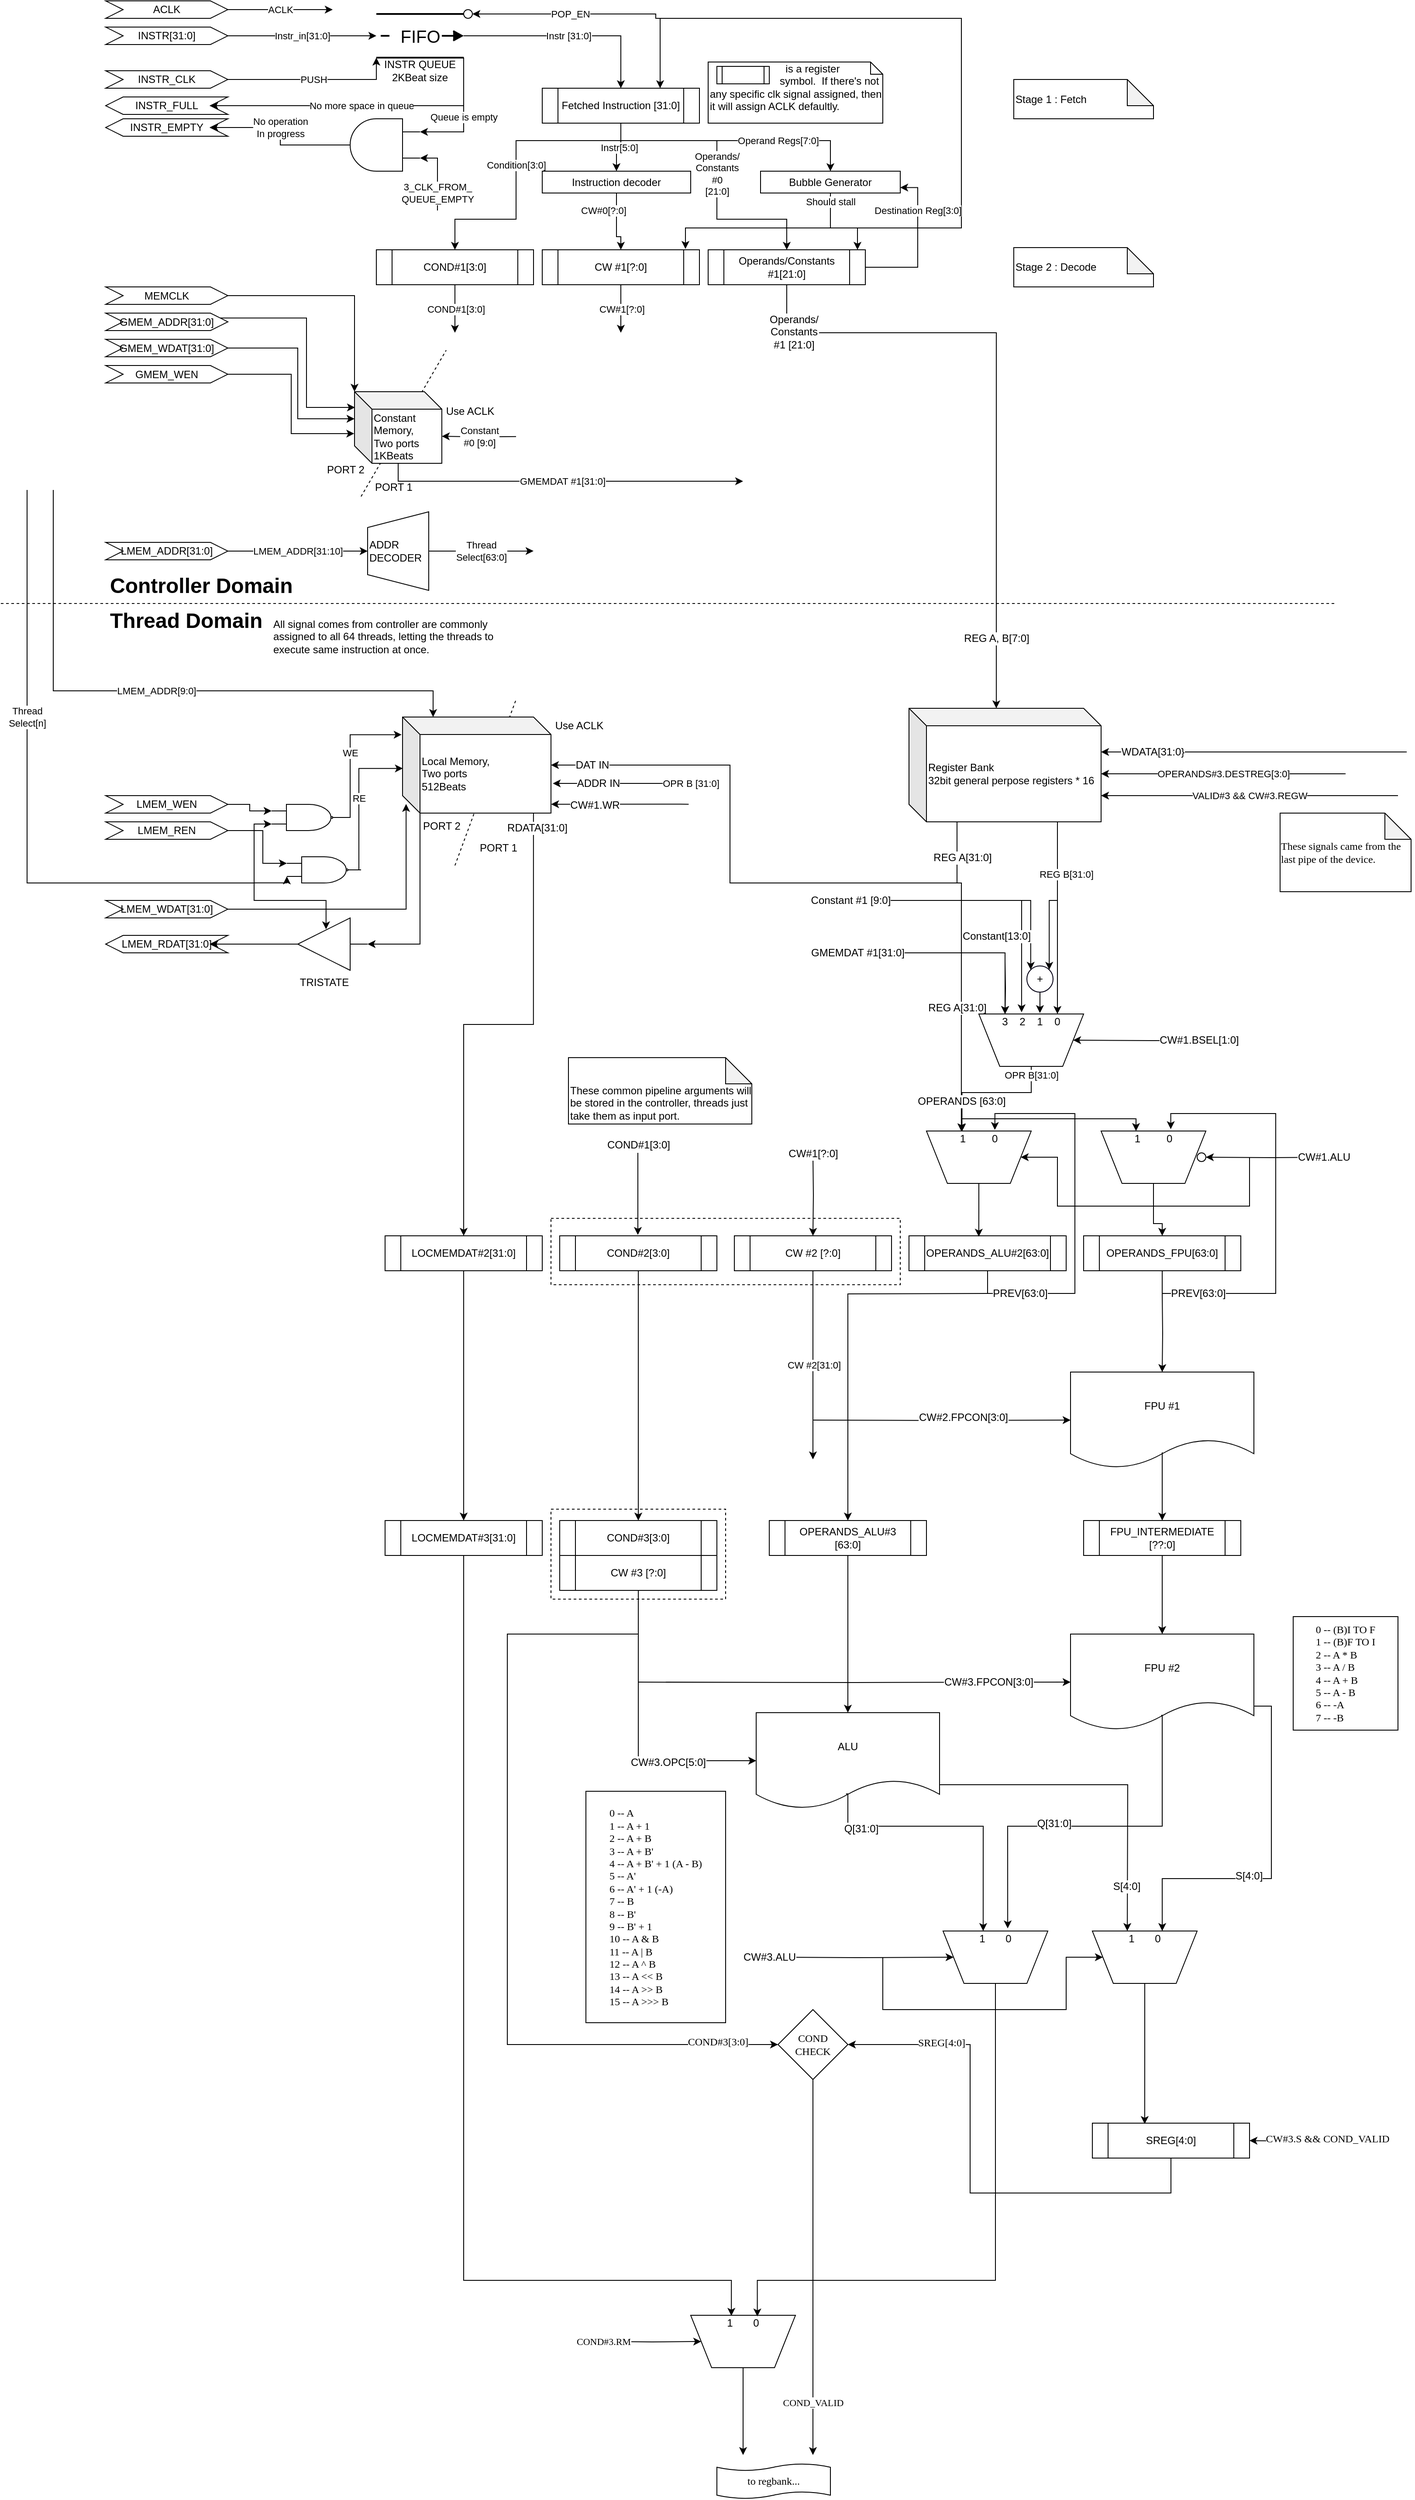 <mxfile version="10.6.9" type="device"><diagram id="GFs_m2COBvJKlhi9vGBS" name="Page-1"><mxGraphModel dx="1763" dy="1613" grid="1" gridSize="10" guides="1" tooltips="1" connect="1" arrows="1" fold="1" page="1" pageScale="1" pageWidth="1169" pageHeight="827" math="0" shadow="0"><root><mxCell id="0"/><mxCell id="1" parent="0"/><mxCell id="sPehC4blnUa77swX67Rz-84" value="" style="rounded=0;whiteSpace=wrap;html=1;fillColor=none;dashed=1;" vertex="1" parent="1"><mxGeometry x="660" y="2027" width="200" height="103" as="geometry"/></mxCell><mxCell id="w4Xrjc9ANLXoHk5ifPLj-215" value="" style="endArrow=none;dashed=1;html=1;fontColor=#000000;" parent="1" edge="1"><mxGeometry width="50" height="50" relative="1" as="geometry"><mxPoint x="442.5" y="867.5" as="sourcePoint"/><mxPoint x="540" y="700" as="targetPoint"/></mxGeometry></mxCell><mxCell id="sPehC4blnUa77swX67Rz-1" value="" style="rounded=0;whiteSpace=wrap;html=1;fillColor=none;dashed=1;" vertex="1" parent="1"><mxGeometry x="660" y="1694" width="400" height="76" as="geometry"/></mxCell><mxCell id="w4Xrjc9ANLXoHk5ifPLj-197" style="edgeStyle=orthogonalEdgeStyle;rounded=0;orthogonalLoop=1;jettySize=auto;html=1;exitX=0.25;exitY=0;exitDx=0;exitDy=0;fontColor=#000000;entryX=0.667;entryY=0.994;entryDx=0;entryDy=0;entryPerimeter=0;" parent="1" target="w4Xrjc9ANLXoHk5ifPLj-224" edge="1"><mxGeometry relative="1" as="geometry"><mxPoint x="1120" y="1580" as="targetPoint"/><mxPoint x="1115" y="1310" as="sourcePoint"/><Array as="points"><mxPoint x="1130" y="1310"/></Array></mxGeometry></mxCell><mxCell id="w4Xrjc9ANLXoHk5ifPLj-198" value="REG A[31:0]" style="text;html=1;resizable=0;points=[];align=center;verticalAlign=middle;labelBackgroundColor=#ffffff;" parent="w4Xrjc9ANLXoHk5ifPLj-197" vertex="1" connectable="0"><mxGeometry x="0.57" y="-4" relative="1" as="geometry"><mxPoint x="-1" y="-77" as="offset"/></mxGeometry></mxCell><mxCell id="w4Xrjc9ANLXoHk5ifPLj-187" style="edgeStyle=orthogonalEdgeStyle;rounded=0;orthogonalLoop=1;jettySize=auto;html=1;exitX=0;exitY=0;exitDx=0;exitDy=0;fontColor=#000000;entryX=0;entryY=0;entryDx=0;entryDy=0;" parent="1" target="w4Xrjc9ANLXoHk5ifPLj-186" edge="1"><mxGeometry relative="1" as="geometry"><mxPoint x="1190" y="1330" as="sourcePoint"/><Array as="points"><mxPoint x="1209" y="1330"/></Array></mxGeometry></mxCell><mxCell id="w4Xrjc9ANLXoHk5ifPLj-188" style="edgeStyle=orthogonalEdgeStyle;rounded=0;orthogonalLoop=1;jettySize=auto;html=1;exitX=1;exitY=0;exitDx=0;exitDy=0;fontColor=#000000;entryX=1;entryY=0;entryDx=0;entryDy=0;" parent="1" target="w4Xrjc9ANLXoHk5ifPLj-186" edge="1"><mxGeometry relative="1" as="geometry"><mxPoint x="1240" y="1330" as="sourcePoint"/><Array as="points"><mxPoint x="1231" y="1330"/></Array></mxGeometry></mxCell><mxCell id="w4Xrjc9ANLXoHk5ifPLj-82" style="edgeStyle=orthogonalEdgeStyle;rounded=0;orthogonalLoop=1;jettySize=auto;html=1;entryX=0.911;entryY=-0.025;entryDx=0;entryDy=0;entryPerimeter=0;fontColor=#000000;" parent="1" source="w4Xrjc9ANLXoHk5ifPLj-72" target="w4Xrjc9ANLXoHk5ifPLj-55" edge="1"><mxGeometry relative="1" as="geometry"><Array as="points"><mxPoint x="980" y="560"/><mxPoint x="814" y="560"/></Array></mxGeometry></mxCell><mxCell id="w4Xrjc9ANLXoHk5ifPLj-79" value="Operands/&lt;br&gt;Constants&lt;br&gt;#0&lt;br&gt;[21:0]&lt;br&gt;" style="edgeStyle=orthogonalEdgeStyle;rounded=0;orthogonalLoop=1;jettySize=auto;html=1;exitX=0.5;exitY=1;exitDx=0;exitDy=0;fontColor=#000000;" parent="1" source="w4Xrjc9ANLXoHk5ifPLj-32" target="w4Xrjc9ANLXoHk5ifPLj-70" edge="1"><mxGeometry relative="1" as="geometry"><Array as="points"><mxPoint x="740" y="460"/><mxPoint x="850" y="460"/><mxPoint x="850" y="550"/><mxPoint x="930" y="550"/></Array></mxGeometry></mxCell><mxCell id="w4Xrjc9ANLXoHk5ifPLj-17" value="ACLK" style="edgeStyle=orthogonalEdgeStyle;rounded=0;orthogonalLoop=1;jettySize=auto;html=1;exitX=1;exitY=0.5;exitDx=0;exitDy=0;fontColor=#000000;" parent="1" source="w4Xrjc9ANLXoHk5ifPLj-2" edge="1"><mxGeometry relative="1" as="geometry"><mxPoint x="410" y="310" as="targetPoint"/><Array as="points"><mxPoint x="400" y="310"/><mxPoint x="400" y="310"/></Array></mxGeometry></mxCell><mxCell id="w4Xrjc9ANLXoHk5ifPLj-2" value="ACLK&lt;br&gt;" style="shape=step;perimeter=stepPerimeter;whiteSpace=wrap;html=1;fixedSize=1;" parent="1" vertex="1"><mxGeometry x="150" y="300" width="140" height="20" as="geometry"/></mxCell><mxCell id="w4Xrjc9ANLXoHk5ifPLj-25" value="Instr_in[31:0]" style="edgeStyle=orthogonalEdgeStyle;rounded=0;orthogonalLoop=1;jettySize=auto;html=1;exitX=1;exitY=0.5;exitDx=0;exitDy=0;entryX=0;entryY=0.5;entryDx=0;entryDy=0;fontColor=#000000;" parent="1" source="w4Xrjc9ANLXoHk5ifPLj-3" target="w4Xrjc9ANLXoHk5ifPLj-22" edge="1"><mxGeometry relative="1" as="geometry"/></mxCell><mxCell id="w4Xrjc9ANLXoHk5ifPLj-3" value="INSTR[31:0]&lt;br&gt;" style="shape=step;perimeter=stepPerimeter;whiteSpace=wrap;html=1;fixedSize=1;" parent="1" vertex="1"><mxGeometry x="150" y="330" width="140" height="20" as="geometry"/></mxCell><mxCell id="w4Xrjc9ANLXoHk5ifPLj-37" value="PUSH" style="edgeStyle=orthogonalEdgeStyle;rounded=0;orthogonalLoop=1;jettySize=auto;html=1;exitX=1;exitY=0.5;exitDx=0;exitDy=0;entryX=0;entryY=1;entryDx=0;entryDy=0;fontColor=#000000;" parent="1" source="w4Xrjc9ANLXoHk5ifPLj-4" target="w4Xrjc9ANLXoHk5ifPLj-22" edge="1"><mxGeometry relative="1" as="geometry"/></mxCell><mxCell id="w4Xrjc9ANLXoHk5ifPLj-4" value="INSTR_CLK" style="shape=step;perimeter=stepPerimeter;whiteSpace=wrap;html=1;fixedSize=1;" parent="1" vertex="1"><mxGeometry x="150" y="380" width="140" height="20" as="geometry"/></mxCell><mxCell id="w4Xrjc9ANLXoHk5ifPLj-112" style="edgeStyle=orthogonalEdgeStyle;rounded=0;orthogonalLoop=1;jettySize=auto;html=1;exitX=1;exitY=0.25;exitDx=0;exitDy=0;entryX=0.005;entryY=0.22;entryDx=0;entryDy=0;entryPerimeter=0;fontColor=#000000;" parent="1" source="w4Xrjc9ANLXoHk5ifPLj-5" target="w4Xrjc9ANLXoHk5ifPLj-106" edge="1"><mxGeometry relative="1" as="geometry"><Array as="points"><mxPoint x="380" y="663"/><mxPoint x="380" y="766"/></Array></mxGeometry></mxCell><mxCell id="w4Xrjc9ANLXoHk5ifPLj-5" value="GMEM_ADDR[31:0]" style="shape=step;perimeter=stepPerimeter;whiteSpace=wrap;html=1;fixedSize=1;" parent="1" vertex="1"><mxGeometry x="150" y="657.5" width="140" height="20" as="geometry"/></mxCell><mxCell id="w4Xrjc9ANLXoHk5ifPLj-111" style="edgeStyle=orthogonalEdgeStyle;rounded=0;orthogonalLoop=1;jettySize=auto;html=1;exitX=1;exitY=0.5;exitDx=0;exitDy=0;entryX=0;entryY=0;entryDx=0;entryDy=31;entryPerimeter=0;fontColor=#000000;" parent="1" source="w4Xrjc9ANLXoHk5ifPLj-6" target="w4Xrjc9ANLXoHk5ifPLj-106" edge="1"><mxGeometry relative="1" as="geometry"><Array as="points"><mxPoint x="370" y="697"/><mxPoint x="370" y="779"/></Array></mxGeometry></mxCell><mxCell id="w4Xrjc9ANLXoHk5ifPLj-6" value="GMEM_WDAT[31:0]" style="shape=step;perimeter=stepPerimeter;whiteSpace=wrap;html=1;fixedSize=1;" parent="1" vertex="1"><mxGeometry x="150" y="687.5" width="140" height="20" as="geometry"/></mxCell><mxCell id="w4Xrjc9ANLXoHk5ifPLj-113" style="edgeStyle=orthogonalEdgeStyle;rounded=0;orthogonalLoop=1;jettySize=auto;html=1;entryX=0;entryY=0;entryDx=0;entryDy=0;entryPerimeter=0;fontColor=#000000;" parent="1" source="w4Xrjc9ANLXoHk5ifPLj-7" target="w4Xrjc9ANLXoHk5ifPLj-106" edge="1"><mxGeometry relative="1" as="geometry"/></mxCell><mxCell id="w4Xrjc9ANLXoHk5ifPLj-7" value="MEMCLK" style="shape=step;perimeter=stepPerimeter;whiteSpace=wrap;html=1;fixedSize=1;" parent="1" vertex="1"><mxGeometry x="150" y="627.5" width="140" height="20" as="geometry"/></mxCell><mxCell id="w4Xrjc9ANLXoHk5ifPLj-110" style="edgeStyle=orthogonalEdgeStyle;rounded=0;orthogonalLoop=1;jettySize=auto;html=1;exitX=1;exitY=0.5;exitDx=0;exitDy=0;entryX=-0.003;entryY=0.585;entryDx=0;entryDy=0;entryPerimeter=0;fontColor=#000000;" parent="1" source="w4Xrjc9ANLXoHk5ifPLj-10" target="w4Xrjc9ANLXoHk5ifPLj-106" edge="1"><mxGeometry relative="1" as="geometry"/></mxCell><mxCell id="w4Xrjc9ANLXoHk5ifPLj-10" value="GMEM_WEN" style="shape=step;perimeter=stepPerimeter;whiteSpace=wrap;html=1;fixedSize=1;" parent="1" vertex="1"><mxGeometry x="150" y="717.5" width="140" height="20" as="geometry"/></mxCell><mxCell id="w4Xrjc9ANLXoHk5ifPLj-121" value="LMEM_ADDR[31:10]" style="edgeStyle=orthogonalEdgeStyle;rounded=0;orthogonalLoop=1;jettySize=auto;html=1;exitX=1;exitY=0.5;exitDx=0;exitDy=0;entryX=0.5;entryY=1;entryDx=0;entryDy=0;fontColor=#000000;" parent="1" source="w4Xrjc9ANLXoHk5ifPLj-11" target="w4Xrjc9ANLXoHk5ifPLj-120" edge="1"><mxGeometry relative="1" as="geometry"/></mxCell><mxCell id="w4Xrjc9ANLXoHk5ifPLj-11" value="LMEM_ADDR[31:0]" style="shape=step;perimeter=stepPerimeter;whiteSpace=wrap;html=1;fixedSize=1;" parent="1" vertex="1"><mxGeometry x="150" y="920" width="140" height="20" as="geometry"/></mxCell><mxCell id="w4Xrjc9ANLXoHk5ifPLj-33" value="Instr [31:0]" style="edgeStyle=orthogonalEdgeStyle;rounded=0;orthogonalLoop=1;jettySize=auto;html=1;exitX=1;exitY=0.5;exitDx=0;exitDy=0;entryX=0.5;entryY=0;entryDx=0;entryDy=0;fontColor=#000000;" parent="1" source="w4Xrjc9ANLXoHk5ifPLj-22" target="w4Xrjc9ANLXoHk5ifPLj-32" edge="1"><mxGeometry relative="1" as="geometry"/></mxCell><mxCell id="w4Xrjc9ANLXoHk5ifPLj-42" value="No more space in queue" style="edgeStyle=orthogonalEdgeStyle;rounded=0;orthogonalLoop=1;jettySize=auto;html=1;exitX=1;exitY=1;exitDx=0;exitDy=0;entryX=1;entryY=0.5;entryDx=0;entryDy=0;fontColor=#000000;" parent="1" source="w4Xrjc9ANLXoHk5ifPLj-22" target="w4Xrjc9ANLXoHk5ifPLj-40" edge="1"><mxGeometry relative="1" as="geometry"><Array as="points"><mxPoint x="560" y="420"/></Array></mxGeometry></mxCell><mxCell id="w4Xrjc9ANLXoHk5ifPLj-48" value="Queue is empty" style="edgeStyle=orthogonalEdgeStyle;rounded=0;orthogonalLoop=1;jettySize=auto;html=1;exitX=1;exitY=1;exitDx=0;exitDy=0;entryX=0;entryY=0.25;entryDx=0;entryDy=0;entryPerimeter=0;fontColor=#000000;" parent="1" source="w4Xrjc9ANLXoHk5ifPLj-22" target="w4Xrjc9ANLXoHk5ifPLj-43" edge="1"><mxGeometry relative="1" as="geometry"/></mxCell><mxCell id="w4Xrjc9ANLXoHk5ifPLj-22" value="FIFO" style="strokeWidth=2;html=1;shape=mxgraph.lean_mapping.fifo_sequence_flow;pointerEvents=1;fontStyle=0;fontSize=20;align=center;fillColor=none;" parent="1" vertex="1"><mxGeometry x="460" y="315" width="100" height="50" as="geometry"/></mxCell><mxCell id="w4Xrjc9ANLXoHk5ifPLj-23" value="INSTR QUEUE&lt;br&gt;2KBeat size&lt;br&gt;" style="text;html=1;strokeColor=none;fillColor=none;align=center;verticalAlign=middle;whiteSpace=wrap;rounded=0;fontColor=#000000;" parent="1" vertex="1"><mxGeometry x="425" y="370" width="170" height="20" as="geometry"/></mxCell><mxCell id="w4Xrjc9ANLXoHk5ifPLj-26" value="" style="endArrow=none;dashed=1;html=1;fontColor=#000000;" parent="1" edge="1"><mxGeometry width="50" height="50" relative="1" as="geometry"><mxPoint x="30" y="990" as="sourcePoint"/><mxPoint x="1560" y="990" as="targetPoint"/></mxGeometry></mxCell><mxCell id="w4Xrjc9ANLXoHk5ifPLj-28" value="&lt;h1&gt;Controller Domain&lt;/h1&gt;" style="text;html=1;strokeColor=none;fillColor=none;spacing=5;spacingTop=-20;whiteSpace=wrap;overflow=hidden;rounded=0;fontColor=#000000;" parent="1" vertex="1"><mxGeometry x="150" y="950" width="360" height="40" as="geometry"/></mxCell><mxCell id="w4Xrjc9ANLXoHk5ifPLj-31" value="&lt;h1&gt;Thread Domain&lt;/h1&gt;" style="text;html=1;strokeColor=none;fillColor=none;spacing=5;spacingTop=-20;whiteSpace=wrap;overflow=hidden;rounded=0;fontColor=#000000;" parent="1" vertex="1"><mxGeometry x="150" y="990" width="190" height="40" as="geometry"/></mxCell><mxCell id="w4Xrjc9ANLXoHk5ifPLj-52" value="Instr[5:0]" style="edgeStyle=orthogonalEdgeStyle;rounded=0;orthogonalLoop=1;jettySize=auto;html=1;entryX=0.5;entryY=0;entryDx=0;entryDy=0;fontColor=#000000;" parent="1" source="w4Xrjc9ANLXoHk5ifPLj-32" target="w4Xrjc9ANLXoHk5ifPLj-51" edge="1"><mxGeometry relative="1" as="geometry"/></mxCell><mxCell id="w4Xrjc9ANLXoHk5ifPLj-74" value="Operand Regs[7:0]" style="edgeStyle=orthogonalEdgeStyle;rounded=0;orthogonalLoop=1;jettySize=auto;html=1;exitX=0.5;exitY=1;exitDx=0;exitDy=0;entryX=0.5;entryY=0;entryDx=0;entryDy=0;fontColor=#000000;" parent="1" source="w4Xrjc9ANLXoHk5ifPLj-32" target="w4Xrjc9ANLXoHk5ifPLj-72" edge="1"><mxGeometry x="0.356" relative="1" as="geometry"><Array as="points"><mxPoint x="740" y="460"/><mxPoint x="980" y="460"/></Array><mxPoint as="offset"/></mxGeometry></mxCell><mxCell id="w4Xrjc9ANLXoHk5ifPLj-88" style="edgeStyle=orthogonalEdgeStyle;rounded=0;orthogonalLoop=1;jettySize=auto;html=1;fontColor=#000000;entryX=0.75;entryY=0;entryDx=0;entryDy=0;exitX=0.5;exitY=1;exitDx=0;exitDy=0;" parent="1" source="w4Xrjc9ANLXoHk5ifPLj-72" target="w4Xrjc9ANLXoHk5ifPLj-32" edge="1"><mxGeometry relative="1" as="geometry"><mxPoint x="785" y="290" as="sourcePoint"/><Array as="points"><mxPoint x="980" y="560"/><mxPoint x="1130" y="560"/><mxPoint x="1130" y="320"/><mxPoint x="785" y="320"/></Array></mxGeometry></mxCell><mxCell id="w4Xrjc9ANLXoHk5ifPLj-32" value="Fetched Instruction [31:0]" style="shape=process;whiteSpace=wrap;html=1;backgroundOutline=1;fillColor=none;fontColor=#000000;" parent="1" vertex="1"><mxGeometry x="650" y="400" width="180" height="40" as="geometry"/></mxCell><mxCell id="w4Xrjc9ANLXoHk5ifPLj-35" value="&amp;nbsp; &amp;nbsp; &amp;nbsp; &amp;nbsp; &amp;nbsp; &amp;nbsp; &amp;nbsp; &amp;nbsp; &amp;nbsp; &amp;nbsp; &amp;nbsp; &amp;nbsp; &amp;nbsp; is a register&lt;br&gt;&amp;nbsp; &amp;nbsp; &amp;nbsp; &amp;nbsp; &amp;nbsp; &amp;nbsp; &amp;nbsp; &amp;nbsp; &amp;nbsp; &amp;nbsp; &amp;nbsp; &amp;nbsp; symbol.&amp;nbsp;&amp;nbsp;If there's not any specific clk signal assigned, then it will assign ACLK defaultly.&lt;br&gt;&lt;br&gt;" style="shape=note;whiteSpace=wrap;html=1;size=14;verticalAlign=top;align=left;spacingTop=-6;fillColor=none;fontColor=#000000;" parent="1" vertex="1"><mxGeometry x="840" y="370" width="200" height="70" as="geometry"/></mxCell><mxCell id="w4Xrjc9ANLXoHk5ifPLj-36" value="" style="shape=process;whiteSpace=wrap;html=1;backgroundOutline=1;fillColor=none;fontColor=#000000;" parent="1" vertex="1"><mxGeometry x="850" y="375" width="60" height="20" as="geometry"/></mxCell><mxCell id="w4Xrjc9ANLXoHk5ifPLj-40" value="INSTR_FULL" style="shape=step;perimeter=stepPerimeter;whiteSpace=wrap;html=1;fixedSize=1;flipH=1;" parent="1" vertex="1"><mxGeometry x="150" y="410" width="140" height="20" as="geometry"/></mxCell><mxCell id="w4Xrjc9ANLXoHk5ifPLj-41" value="INSTR_EMPTY" style="shape=step;perimeter=stepPerimeter;whiteSpace=wrap;html=1;fixedSize=1;flipH=1;" parent="1" vertex="1"><mxGeometry x="150" y="435" width="140" height="20" as="geometry"/></mxCell><mxCell id="w4Xrjc9ANLXoHk5ifPLj-46" value="No operation&lt;br&gt;In progress&lt;br&gt;" style="edgeStyle=orthogonalEdgeStyle;rounded=0;orthogonalLoop=1;jettySize=auto;html=1;exitX=1;exitY=0.5;exitDx=0;exitDy=0;exitPerimeter=0;entryX=1;entryY=0.5;entryDx=0;entryDy=0;fontColor=#000000;" parent="1" source="w4Xrjc9ANLXoHk5ifPLj-43" target="w4Xrjc9ANLXoHk5ifPLj-41" edge="1"><mxGeometry relative="1" as="geometry"/></mxCell><mxCell id="w4Xrjc9ANLXoHk5ifPLj-100" value="3_CLK_FROM_&lt;br&gt;QUEUE_EMPTY&lt;br&gt;" style="edgeStyle=orthogonalEdgeStyle;rounded=0;orthogonalLoop=1;jettySize=auto;html=1;exitX=0;exitY=0.75;exitDx=0;exitDy=0;exitPerimeter=0;fontColor=#000000;entryX=0;entryY=0.75;entryDx=0;entryDy=0;entryPerimeter=0;" parent="1" target="w4Xrjc9ANLXoHk5ifPLj-43" edge="1"><mxGeometry x="-0.5" relative="1" as="geometry"><mxPoint x="530" y="540" as="sourcePoint"/><Array as="points"><mxPoint x="530" y="480"/></Array><mxPoint as="offset"/></mxGeometry></mxCell><mxCell id="w4Xrjc9ANLXoHk5ifPLj-43" value="&lt;br&gt;&lt;br&gt;" style="verticalLabelPosition=bottom;shadow=0;dashed=0;align=center;fillColor=#ffffff;html=1;verticalAlign=top;strokeWidth=1;shape=mxgraph.electrical.logic_gates.logic_gate;operation=and;fontColor=#000000;flipH=1;" parent="1" vertex="1"><mxGeometry x="410" y="435" width="100" height="60" as="geometry"/></mxCell><mxCell id="w4Xrjc9ANLXoHk5ifPLj-76" value="Condition[3:0]" style="edgeStyle=orthogonalEdgeStyle;rounded=0;orthogonalLoop=1;jettySize=auto;html=1;entryX=0.5;entryY=0;entryDx=0;entryDy=0;fontColor=#000000;exitX=0.5;exitY=1;exitDx=0;exitDy=0;" parent="1" source="w4Xrjc9ANLXoHk5ifPLj-32" target="w4Xrjc9ANLXoHk5ifPLj-75" edge="1"><mxGeometry relative="1" as="geometry"><mxPoint x="710" y="460" as="sourcePoint"/><Array as="points"><mxPoint x="740" y="460"/><mxPoint x="620" y="460"/><mxPoint x="620" y="550"/><mxPoint x="550" y="550"/></Array></mxGeometry></mxCell><mxCell id="w4Xrjc9ANLXoHk5ifPLj-85" value="CW#0[?:0]" style="edgeStyle=orthogonalEdgeStyle;rounded=0;orthogonalLoop=1;jettySize=auto;html=1;fontColor=#000000;entryX=0.5;entryY=0;entryDx=0;entryDy=0;" parent="1" source="w4Xrjc9ANLXoHk5ifPLj-51" target="w4Xrjc9ANLXoHk5ifPLj-55" edge="1"><mxGeometry x="-0.429" y="-15" relative="1" as="geometry"><mxPoint x="735" y="570" as="targetPoint"/><Array as="points"><mxPoint x="735" y="570"/><mxPoint x="740" y="570"/></Array><mxPoint as="offset"/></mxGeometry></mxCell><mxCell id="w4Xrjc9ANLXoHk5ifPLj-51" value="Instruction decoder" style="rounded=0;whiteSpace=wrap;html=1;fillColor=none;fontColor=#000000;" parent="1" vertex="1"><mxGeometry x="650" y="495" width="170" height="25" as="geometry"/></mxCell><mxCell id="w4Xrjc9ANLXoHk5ifPLj-99" value="CW#1[?:0]&lt;br&gt;" style="edgeStyle=orthogonalEdgeStyle;rounded=0;orthogonalLoop=1;jettySize=auto;html=1;fontColor=#000000;" parent="1" source="w4Xrjc9ANLXoHk5ifPLj-55" edge="1"><mxGeometry relative="1" as="geometry"><mxPoint x="740" y="680" as="targetPoint"/></mxGeometry></mxCell><mxCell id="w4Xrjc9ANLXoHk5ifPLj-55" value="CW #1[?:0]" style="shape=process;whiteSpace=wrap;html=1;backgroundOutline=1;fillColor=none;fontColor=#000000;" parent="1" vertex="1"><mxGeometry x="650" y="585" width="180" height="40" as="geometry"/></mxCell><mxCell id="w4Xrjc9ANLXoHk5ifPLj-73" value="Destination Reg[3:0]" style="edgeStyle=orthogonalEdgeStyle;rounded=0;orthogonalLoop=1;jettySize=auto;html=1;exitX=0;exitY=0.5;exitDx=0;exitDy=0;entryX=1;entryY=0.75;entryDx=0;entryDy=0;fontColor=#000000;" parent="1" source="w4Xrjc9ANLXoHk5ifPLj-70" target="w4Xrjc9ANLXoHk5ifPLj-72" edge="1"><mxGeometry x="0.462" relative="1" as="geometry"><mxPoint as="offset"/></mxGeometry></mxCell><mxCell id="w4Xrjc9ANLXoHk5ifPLj-94" style="edgeStyle=orthogonalEdgeStyle;rounded=0;orthogonalLoop=1;jettySize=auto;html=1;entryX=0;entryY=0;entryDx=100;entryDy=0;entryPerimeter=0;fontColor=#000000;" parent="1" source="w4Xrjc9ANLXoHk5ifPLj-70" target="w4Xrjc9ANLXoHk5ifPLj-93" edge="1"><mxGeometry relative="1" as="geometry"><Array as="points"><mxPoint x="930" y="680"/><mxPoint x="1170" y="680"/></Array></mxGeometry></mxCell><mxCell id="w4Xrjc9ANLXoHk5ifPLj-95" value="REG A, B[7:0]" style="text;html=1;resizable=0;points=[];align=center;verticalAlign=middle;labelBackgroundColor=#ffffff;" parent="w4Xrjc9ANLXoHk5ifPLj-94" vertex="1" connectable="0"><mxGeometry x="0.705" y="4" relative="1" as="geometry"><mxPoint x="-4" y="27" as="offset"/></mxGeometry></mxCell><mxCell id="w4Xrjc9ANLXoHk5ifPLj-108" value="Operands/&lt;br&gt;Constants&lt;br&gt;#1 [21:0]&lt;br&gt;" style="text;html=1;resizable=0;points=[];align=center;verticalAlign=middle;labelBackgroundColor=#ffffff;" parent="w4Xrjc9ANLXoHk5ifPLj-94" vertex="1" connectable="0"><mxGeometry x="-0.827" y="1" relative="1" as="geometry"><mxPoint as="offset"/></mxGeometry></mxCell><mxCell id="w4Xrjc9ANLXoHk5ifPLj-70" value="Operands/Constants&lt;br&gt;#1[21:0]&lt;br&gt;" style="shape=process;whiteSpace=wrap;html=1;backgroundOutline=1;fillColor=none;fontColor=#000000;direction=west;" parent="1" vertex="1"><mxGeometry x="840" y="585" width="180" height="40" as="geometry"/></mxCell><mxCell id="w4Xrjc9ANLXoHk5ifPLj-80" value="Should stall" style="edgeStyle=orthogonalEdgeStyle;rounded=0;orthogonalLoop=1;jettySize=auto;html=1;fontColor=#000000;entryX=0.05;entryY=1;entryDx=0;entryDy=0;entryPerimeter=0;" parent="1" source="w4Xrjc9ANLXoHk5ifPLj-72" target="w4Xrjc9ANLXoHk5ifPLj-70" edge="1"><mxGeometry x="-0.792" relative="1" as="geometry"><Array as="points"><mxPoint x="980" y="560"/><mxPoint x="1011" y="560"/></Array><mxPoint as="offset"/></mxGeometry></mxCell><mxCell id="w4Xrjc9ANLXoHk5ifPLj-72" value="Bubble Generator" style="rounded=0;whiteSpace=wrap;html=1;fillColor=none;fontColor=#000000;" parent="1" vertex="1"><mxGeometry x="900" y="495" width="160" height="25" as="geometry"/></mxCell><mxCell id="w4Xrjc9ANLXoHk5ifPLj-98" value="COND#1[3:0]" style="edgeStyle=orthogonalEdgeStyle;rounded=0;orthogonalLoop=1;jettySize=auto;html=1;fontColor=#000000;" parent="1" source="w4Xrjc9ANLXoHk5ifPLj-75" edge="1"><mxGeometry relative="1" as="geometry"><mxPoint x="550" y="680" as="targetPoint"/></mxGeometry></mxCell><mxCell id="w4Xrjc9ANLXoHk5ifPLj-75" value="COND#1[3:0]" style="shape=process;whiteSpace=wrap;html=1;backgroundOutline=1;fillColor=none;fontColor=#000000;" parent="1" vertex="1"><mxGeometry x="460" y="585" width="180" height="40" as="geometry"/></mxCell><mxCell id="w4Xrjc9ANLXoHk5ifPLj-89" value="All signal comes from controller are commonly assigned to all 64 threads, letting the threads to execute same instruction at once." style="text;html=1;strokeColor=none;fillColor=none;align=left;verticalAlign=top;whiteSpace=wrap;rounded=0;" parent="1" vertex="1"><mxGeometry x="340" y="1000" width="290" height="80" as="geometry"/></mxCell><mxCell id="w4Xrjc9ANLXoHk5ifPLj-90" value="Stage 2 : Decode" style="shape=note;whiteSpace=wrap;html=1;backgroundOutline=1;darkOpacity=0.05;rounded=0;fillColor=none;align=left;" parent="1" vertex="1"><mxGeometry x="1190" y="582.5" width="160" height="45" as="geometry"/></mxCell><mxCell id="w4Xrjc9ANLXoHk5ifPLj-91" value="Stage 1 : Fetch" style="shape=note;whiteSpace=wrap;html=1;backgroundOutline=1;darkOpacity=0.05;rounded=0;fillColor=none;align=left;" parent="1" vertex="1"><mxGeometry x="1190" y="390" width="160" height="45" as="geometry"/></mxCell><mxCell id="w4Xrjc9ANLXoHk5ifPLj-93" value="Register Bank&lt;br&gt;32bit general perpose registers * 16&lt;br&gt;" style="shape=cube;whiteSpace=wrap;html=1;boundedLbl=1;backgroundOutline=1;darkOpacity=0.05;darkOpacity2=0.1;rounded=0;fillColor=none;align=left;" parent="1" vertex="1"><mxGeometry x="1070" y="1110" width="220" height="130" as="geometry"/></mxCell><mxCell id="w4Xrjc9ANLXoHk5ifPLj-103" value="" style="ellipse;whiteSpace=wrap;html=1;aspect=fixed;rounded=0;fillColor=none;align=left;" parent="1" vertex="1"><mxGeometry x="560" y="310" width="10" height="10" as="geometry"/></mxCell><mxCell id="w4Xrjc9ANLXoHk5ifPLj-104" value="POP_EN" style="edgeStyle=orthogonalEdgeStyle;rounded=0;orthogonalLoop=1;jettySize=auto;html=1;entryX=1;entryY=0.5;entryDx=0;entryDy=0;fontColor=#000000;" parent="1" target="w4Xrjc9ANLXoHk5ifPLj-103" edge="1"><mxGeometry relative="1" as="geometry"><mxPoint x="789.951" y="319.961" as="sourcePoint"/><mxPoint x="560.049" y="314.913" as="targetPoint"/><Array as="points"><mxPoint x="780" y="320"/><mxPoint x="780" y="315"/></Array></mxGeometry></mxCell><mxCell id="w4Xrjc9ANLXoHk5ifPLj-109" value="Constant&lt;br&gt;#0 [9:0]&lt;br&gt;" style="edgeStyle=orthogonalEdgeStyle;rounded=0;orthogonalLoop=1;jettySize=auto;html=1;exitX=0;exitY=0;exitDx=100;exitDy=51;exitPerimeter=0;fontColor=#000000;entryX=0;entryY=0;entryDx=100;entryDy=51;entryPerimeter=0;" parent="1" target="w4Xrjc9ANLXoHk5ifPLj-106" edge="1"><mxGeometry relative="1" as="geometry"><mxPoint x="620" y="798.833" as="sourcePoint"/></mxGeometry></mxCell><mxCell id="w4Xrjc9ANLXoHk5ifPLj-153" value="GMEMDAT #1[31:0]" style="edgeStyle=orthogonalEdgeStyle;rounded=0;orthogonalLoop=1;jettySize=auto;html=1;fontColor=#000000;" parent="1" source="w4Xrjc9ANLXoHk5ifPLj-106" edge="1"><mxGeometry relative="1" as="geometry"><mxPoint x="880" y="850" as="targetPoint"/><Array as="points"><mxPoint x="485" y="850"/><mxPoint x="850" y="850"/></Array></mxGeometry></mxCell><mxCell id="w4Xrjc9ANLXoHk5ifPLj-145" style="edgeStyle=orthogonalEdgeStyle;rounded=0;orthogonalLoop=1;jettySize=auto;html=1;exitX=1;exitY=0.5;exitDx=0;exitDy=0;entryX=0.024;entryY=0.905;entryDx=0;entryDy=0;entryPerimeter=0;fontColor=#000000;" parent="1" source="w4Xrjc9ANLXoHk5ifPLj-116" target="w4Xrjc9ANLXoHk5ifPLj-122" edge="1"><mxGeometry relative="1" as="geometry"/></mxCell><mxCell id="w4Xrjc9ANLXoHk5ifPLj-116" value="LMEM_WDAT[31:0]" style="shape=step;perimeter=stepPerimeter;whiteSpace=wrap;html=1;fixedSize=1;" parent="1" vertex="1"><mxGeometry x="150" y="1330" width="140" height="20" as="geometry"/></mxCell><mxCell id="w4Xrjc9ANLXoHk5ifPLj-117" value="LMEM_RDAT[31:0]" style="shape=step;perimeter=stepPerimeter;whiteSpace=wrap;html=1;fixedSize=1;flipH=1;" parent="1" vertex="1"><mxGeometry x="150" y="1370" width="140" height="20" as="geometry"/></mxCell><mxCell id="w4Xrjc9ANLXoHk5ifPLj-129" style="edgeStyle=orthogonalEdgeStyle;rounded=0;orthogonalLoop=1;jettySize=auto;html=1;exitX=1;exitY=0.5;exitDx=0;exitDy=0;entryX=0;entryY=0.25;entryDx=0;entryDy=0;entryPerimeter=0;fontColor=#000000;" parent="1" source="w4Xrjc9ANLXoHk5ifPLj-118" target="w4Xrjc9ANLXoHk5ifPLj-128" edge="1"><mxGeometry relative="1" as="geometry"/></mxCell><mxCell id="w4Xrjc9ANLXoHk5ifPLj-118" value="LMEM_WEN" style="shape=step;perimeter=stepPerimeter;whiteSpace=wrap;html=1;fixedSize=1;" parent="1" vertex="1"><mxGeometry x="150" y="1210" width="140" height="20" as="geometry"/></mxCell><mxCell id="w4Xrjc9ANLXoHk5ifPLj-137" style="edgeStyle=orthogonalEdgeStyle;rounded=0;orthogonalLoop=1;jettySize=auto;html=1;entryX=0;entryY=0.25;entryDx=0;entryDy=0;entryPerimeter=0;fontColor=#000000;" parent="1" source="w4Xrjc9ANLXoHk5ifPLj-119" target="w4Xrjc9ANLXoHk5ifPLj-136" edge="1"><mxGeometry relative="1" as="geometry"><Array as="points"><mxPoint x="330" y="1250"/><mxPoint x="330" y="1287"/></Array></mxGeometry></mxCell><mxCell id="w4Xrjc9ANLXoHk5ifPLj-119" value="LMEM_REN" style="shape=step;perimeter=stepPerimeter;whiteSpace=wrap;html=1;fixedSize=1;" parent="1" vertex="1"><mxGeometry x="150" y="1240" width="140" height="20" as="geometry"/></mxCell><mxCell id="w4Xrjc9ANLXoHk5ifPLj-127" value="Thread &lt;br&gt;Select[63:0]" style="edgeStyle=orthogonalEdgeStyle;rounded=0;orthogonalLoop=1;jettySize=auto;html=1;exitX=0.5;exitY=0;exitDx=0;exitDy=0;fontColor=#000000;" parent="1" source="w4Xrjc9ANLXoHk5ifPLj-120" edge="1"><mxGeometry relative="1" as="geometry"><mxPoint x="640" y="929.931" as="targetPoint"/></mxGeometry></mxCell><mxCell id="w4Xrjc9ANLXoHk5ifPLj-120" value="ADDR&lt;br&gt;DECODER&lt;br&gt;" style="shape=trapezoid;perimeter=trapezoidPerimeter;whiteSpace=wrap;html=1;rounded=0;fillColor=none;align=left;direction=south;flipH=1;" parent="1" vertex="1"><mxGeometry x="450" y="885" width="70" height="90" as="geometry"/></mxCell><mxCell id="w4Xrjc9ANLXoHk5ifPLj-125" value="LMEM_ADDR[9:0]" style="edgeStyle=orthogonalEdgeStyle;rounded=0;orthogonalLoop=1;jettySize=auto;html=1;fontColor=#000000;" parent="1" target="w4Xrjc9ANLXoHk5ifPLj-122" edge="1"><mxGeometry relative="1" as="geometry"><mxPoint x="90" y="860" as="sourcePoint"/><Array as="points"><mxPoint x="525" y="1090"/></Array></mxGeometry></mxCell><mxCell id="w4Xrjc9ANLXoHk5ifPLj-146" style="edgeStyle=orthogonalEdgeStyle;rounded=0;orthogonalLoop=1;jettySize=auto;html=1;exitX=0;exitY=0;exitDx=20;exitDy=110;exitPerimeter=0;fontColor=#000000;entryX=0;entryY=0.5;entryDx=0;entryDy=0;" parent="1" source="w4Xrjc9ANLXoHk5ifPLj-122" target="w4Xrjc9ANLXoHk5ifPLj-147" edge="1"><mxGeometry relative="1" as="geometry"><mxPoint x="450" y="1380" as="targetPoint"/><Array as="points"><mxPoint x="510" y="1380"/></Array></mxGeometry></mxCell><mxCell id="w4Xrjc9ANLXoHk5ifPLj-166" style="edgeStyle=orthogonalEdgeStyle;rounded=0;orthogonalLoop=1;jettySize=auto;html=1;fontColor=#000000;exitX=0.25;exitY=1;exitDx=0;exitDy=0;exitPerimeter=0;" parent="1" source="w4Xrjc9ANLXoHk5ifPLj-93" target="w4Xrjc9ANLXoHk5ifPLj-122" edge="1"><mxGeometry relative="1" as="geometry"><Array as="points"><mxPoint x="1125" y="1310"/><mxPoint x="865" y="1310"/><mxPoint x="865" y="1175"/></Array></mxGeometry></mxCell><mxCell id="w4Xrjc9ANLXoHk5ifPLj-167" value="REG A[31:0]" style="text;html=1;resizable=0;points=[];align=center;verticalAlign=middle;labelBackgroundColor=#ffffff;" parent="w4Xrjc9ANLXoHk5ifPLj-166" vertex="1" connectable="0"><mxGeometry x="-0.803" y="4" relative="1" as="geometry"><mxPoint x="1.5" y="-25.5" as="offset"/></mxGeometry></mxCell><mxCell id="w4Xrjc9ANLXoHk5ifPLj-171" value="DAT IN" style="text;html=1;resizable=0;points=[];align=center;verticalAlign=middle;labelBackgroundColor=#ffffff;" parent="w4Xrjc9ANLXoHk5ifPLj-166" vertex="1" connectable="0"><mxGeometry x="0.901" y="-4" relative="1" as="geometry"><mxPoint x="14" y="4" as="offset"/></mxGeometry></mxCell><mxCell id="w4Xrjc9ANLXoHk5ifPLj-210" value="OPR B [31:0]" style="edgeStyle=orthogonalEdgeStyle;rounded=0;orthogonalLoop=1;jettySize=auto;html=1;fontColor=#000000;entryX=1.012;entryY=0.691;entryDx=0;entryDy=0;entryPerimeter=0;" parent="1" target="w4Xrjc9ANLXoHk5ifPLj-122" edge="1"><mxGeometry x="-0.873" y="-10" relative="1" as="geometry"><mxPoint x="820" y="1196" as="sourcePoint"/><Array as="points"><mxPoint x="670" y="1196"/><mxPoint x="670" y="1196"/></Array><mxPoint x="10" y="10" as="offset"/></mxGeometry></mxCell><mxCell id="w4Xrjc9ANLXoHk5ifPLj-211" value="ADDR IN" style="text;html=1;resizable=0;points=[];align=center;verticalAlign=middle;labelBackgroundColor=#ffffff;" parent="w4Xrjc9ANLXoHk5ifPLj-210" vertex="1" connectable="0"><mxGeometry x="0.887" y="-2" relative="1" as="geometry"><mxPoint x="42.5" y="2" as="offset"/></mxGeometry></mxCell><mxCell id="w4Xrjc9ANLXoHk5ifPLj-141" value="WE" style="edgeStyle=orthogonalEdgeStyle;rounded=0;orthogonalLoop=1;jettySize=auto;html=1;exitX=1;exitY=0.5;exitDx=0;exitDy=0;exitPerimeter=0;entryX=-0.006;entryY=0.184;entryDx=0;entryDy=0;entryPerimeter=0;fontColor=#000000;" parent="1" source="w4Xrjc9ANLXoHk5ifPLj-128" target="w4Xrjc9ANLXoHk5ifPLj-122" edge="1"><mxGeometry relative="1" as="geometry"><Array as="points"><mxPoint x="430" y="1235"/><mxPoint x="430" y="1140"/></Array></mxGeometry></mxCell><mxCell id="w4Xrjc9ANLXoHk5ifPLj-128" value="" style="verticalLabelPosition=bottom;shadow=0;dashed=0;align=center;fillColor=#ffffff;html=1;verticalAlign=top;strokeWidth=1;shape=mxgraph.electrical.logic_gates.logic_gate;operation=and;negating=1;rounded=0;" parent="1" vertex="1"><mxGeometry x="340" y="1220" width="85" height="30" as="geometry"/></mxCell><mxCell id="w4Xrjc9ANLXoHk5ifPLj-135" value="Thread&lt;br&gt;Select[n]&lt;br&gt;" style="edgeStyle=orthogonalEdgeStyle;rounded=0;orthogonalLoop=1;jettySize=auto;html=1;fontColor=#000000;entryX=0;entryY=0.75;entryDx=0;entryDy=0;entryPerimeter=0;" parent="1" target="w4Xrjc9ANLXoHk5ifPLj-128" edge="1"><mxGeometry x="-0.348" relative="1" as="geometry"><mxPoint x="290" y="1309.931" as="targetPoint"/><mxPoint x="60" y="860" as="sourcePoint"/><Array as="points"><mxPoint x="320" y="1310"/><mxPoint x="320" y="1242"/></Array><mxPoint as="offset"/></mxGeometry></mxCell><mxCell id="w4Xrjc9ANLXoHk5ifPLj-138" style="edgeStyle=orthogonalEdgeStyle;rounded=0;orthogonalLoop=1;jettySize=auto;html=1;exitX=0;exitY=0.75;exitDx=0;exitDy=0;exitPerimeter=0;fontColor=#000000;entryX=0;entryY=0.75;entryDx=0;entryDy=0;entryPerimeter=0;" parent="1" target="w4Xrjc9ANLXoHk5ifPLj-136" edge="1"><mxGeometry relative="1" as="geometry"><mxPoint x="320.345" y="1309.931" as="sourcePoint"/><Array as="points"><mxPoint x="358" y="1310"/></Array></mxGeometry></mxCell><mxCell id="w4Xrjc9ANLXoHk5ifPLj-142" value="RE" style="edgeStyle=orthogonalEdgeStyle;rounded=0;orthogonalLoop=1;jettySize=auto;html=1;exitX=1;exitY=0.5;exitDx=0;exitDy=0;exitPerimeter=0;entryX=0.002;entryY=0.535;entryDx=0;entryDy=0;entryPerimeter=0;fontColor=#000000;" parent="1" source="w4Xrjc9ANLXoHk5ifPLj-136" target="w4Xrjc9ANLXoHk5ifPLj-122" edge="1"><mxGeometry relative="1" as="geometry"><Array as="points"><mxPoint x="440" y="1295"/><mxPoint x="440" y="1179"/></Array></mxGeometry></mxCell><mxCell id="w4Xrjc9ANLXoHk5ifPLj-136" value="" style="verticalLabelPosition=bottom;shadow=0;dashed=0;align=center;fillColor=#ffffff;html=1;verticalAlign=top;strokeWidth=1;shape=mxgraph.electrical.logic_gates.logic_gate;operation=and;negating=1;rounded=0;" parent="1" vertex="1"><mxGeometry x="357.5" y="1280" width="85" height="30" as="geometry"/></mxCell><mxCell id="w4Xrjc9ANLXoHk5ifPLj-149" style="edgeStyle=orthogonalEdgeStyle;rounded=0;orthogonalLoop=1;jettySize=auto;html=1;exitX=1;exitY=0.5;exitDx=0;exitDy=0;entryX=1;entryY=0.5;entryDx=0;entryDy=0;fontColor=#000000;" parent="1" source="w4Xrjc9ANLXoHk5ifPLj-147" target="w4Xrjc9ANLXoHk5ifPLj-117" edge="1"><mxGeometry relative="1" as="geometry"/></mxCell><mxCell id="w4Xrjc9ANLXoHk5ifPLj-150" style="edgeStyle=orthogonalEdgeStyle;rounded=0;orthogonalLoop=1;jettySize=auto;html=1;fontColor=#000000;entryX=0.476;entryY=0.783;entryDx=0;entryDy=0;entryPerimeter=0;" parent="1" target="w4Xrjc9ANLXoHk5ifPLj-147" edge="1"><mxGeometry relative="1" as="geometry"><mxPoint x="320" y="1310" as="sourcePoint"/><Array as="points"><mxPoint x="320" y="1330"/><mxPoint x="402" y="1330"/></Array></mxGeometry></mxCell><mxCell id="w4Xrjc9ANLXoHk5ifPLj-147" value="TRISTATE" style="verticalLabelPosition=bottom;shadow=0;dashed=0;align=center;fillColor=#ffffff;html=1;verticalAlign=top;strokeWidth=1;shape=mxgraph.electrical.logic_gates.buffer2;rounded=0;direction=west;" parent="1" vertex="1"><mxGeometry x="350" y="1350" width="100" height="60" as="geometry"/></mxCell><mxCell id="w4Xrjc9ANLXoHk5ifPLj-160" value="OPERANDS#3.DESTREG[3:0]" style="edgeStyle=orthogonalEdgeStyle;rounded=0;orthogonalLoop=1;jettySize=auto;html=1;entryX=0;entryY=0;entryDx=220;entryDy=75;entryPerimeter=0;fontColor=#000000;" parent="1" target="w4Xrjc9ANLXoHk5ifPLj-93" edge="1"><mxGeometry relative="1" as="geometry"><mxPoint x="1570" y="1185" as="sourcePoint"/><Array as="points"><mxPoint x="1570" y="1185"/></Array></mxGeometry></mxCell><mxCell id="w4Xrjc9ANLXoHk5ifPLj-176" style="edgeStyle=orthogonalEdgeStyle;rounded=0;orthogonalLoop=1;jettySize=auto;html=1;exitX=0.75;exitY=1;exitDx=0;exitDy=0;fontColor=#000000;entryX=0.75;entryY=1;entryDx=0;entryDy=0;" parent="1" target="w4Xrjc9ANLXoHk5ifPLj-172" edge="1"><mxGeometry relative="1" as="geometry"><mxPoint x="1180" y="1400" as="sourcePoint"/></mxGeometry></mxCell><mxCell id="w4Xrjc9ANLXoHk5ifPLj-191" style="edgeStyle=orthogonalEdgeStyle;rounded=0;orthogonalLoop=1;jettySize=auto;html=1;fontColor=#000000;" parent="1" target="w4Xrjc9ANLXoHk5ifPLj-172" edge="1"><mxGeometry relative="1" as="geometry"><mxPoint x="1430" y="1490" as="sourcePoint"/></mxGeometry></mxCell><mxCell id="w4Xrjc9ANLXoHk5ifPLj-192" value="CW#1.BSEL[1:0]" style="text;html=1;resizable=0;points=[];align=center;verticalAlign=middle;labelBackgroundColor=#ffffff;" parent="w4Xrjc9ANLXoHk5ifPLj-191" vertex="1" connectable="0"><mxGeometry x="-0.674" relative="1" as="geometry"><mxPoint as="offset"/></mxGeometry></mxCell><mxCell id="w4Xrjc9ANLXoHk5ifPLj-193" value="OPR B[31:0]" style="edgeStyle=orthogonalEdgeStyle;rounded=0;orthogonalLoop=1;jettySize=auto;html=1;fontColor=#000000;entryX=0.661;entryY=0.989;entryDx=0;entryDy=0;entryPerimeter=0;" parent="1" source="w4Xrjc9ANLXoHk5ifPLj-172" target="w4Xrjc9ANLXoHk5ifPLj-224" edge="1"><mxGeometry x="-0.87" relative="1" as="geometry"><mxPoint x="1186" y="1580" as="targetPoint"/><Array as="points"><mxPoint x="1210" y="1550"/><mxPoint x="1131" y="1550"/></Array><mxPoint as="offset"/></mxGeometry></mxCell><mxCell id="w4Xrjc9ANLXoHk5ifPLj-237" value="OPERANDS [63:0]" style="text;html=1;resizable=0;points=[];align=center;verticalAlign=middle;labelBackgroundColor=#ffffff;" parent="w4Xrjc9ANLXoHk5ifPLj-193" vertex="1" connectable="0"><mxGeometry x="0.591" y="1" relative="1" as="geometry"><mxPoint x="-2" y="-3.5" as="offset"/></mxGeometry></mxCell><mxCell id="w4Xrjc9ANLXoHk5ifPLj-172" value="3&amp;nbsp; &amp;nbsp; 2&amp;nbsp; &amp;nbsp; 1&amp;nbsp; &amp;nbsp; 0&lt;br&gt;&lt;br&gt;&lt;br&gt;&lt;br&gt;" style="shape=trapezoid;perimeter=trapezoidPerimeter;whiteSpace=wrap;html=1;rounded=0;fillColor=none;align=center;direction=west;" parent="1" vertex="1"><mxGeometry x="1150" y="1460" width="120" height="60" as="geometry"/></mxCell><mxCell id="w4Xrjc9ANLXoHk5ifPLj-173" value="VALID#3 &amp;amp;&amp;amp; CW#3.REGW" style="edgeStyle=orthogonalEdgeStyle;rounded=0;orthogonalLoop=1;jettySize=auto;html=1;entryX=0;entryY=0;entryDx=220;entryDy=75;entryPerimeter=0;fontColor=#000000;" parent="1" edge="1"><mxGeometry relative="1" as="geometry"><mxPoint x="1630" y="1210" as="sourcePoint"/><mxPoint x="1290" y="1210" as="targetPoint"/><Array as="points"><mxPoint x="1570" y="1210"/></Array></mxGeometry></mxCell><mxCell id="w4Xrjc9ANLXoHk5ifPLj-174" value="" style="edgeStyle=orthogonalEdgeStyle;rounded=0;orthogonalLoop=1;jettySize=auto;html=1;entryX=0;entryY=0;entryDx=220;entryDy=75;entryPerimeter=0;fontColor=#000000;" parent="1" edge="1"><mxGeometry relative="1" as="geometry"><mxPoint x="1640" y="1160" as="sourcePoint"/><mxPoint x="1290" y="1160" as="targetPoint"/><Array as="points"><mxPoint x="1570" y="1160"/></Array></mxGeometry></mxCell><mxCell id="w4Xrjc9ANLXoHk5ifPLj-175" value="WDATA[31:0}" style="text;html=1;resizable=0;points=[];align=center;verticalAlign=middle;labelBackgroundColor=#ffffff;" parent="w4Xrjc9ANLXoHk5ifPLj-174" vertex="1" connectable="0"><mxGeometry x="0.757" y="3" relative="1" as="geometry"><mxPoint x="16" y="-3" as="offset"/></mxGeometry></mxCell><mxCell id="w4Xrjc9ANLXoHk5ifPLj-177" style="edgeStyle=orthogonalEdgeStyle;rounded=0;orthogonalLoop=1;jettySize=auto;html=1;fontColor=#000000;entryX=0.75;entryY=1;entryDx=0;entryDy=0;" parent="1" target="w4Xrjc9ANLXoHk5ifPLj-172" edge="1"><mxGeometry relative="1" as="geometry"><mxPoint x="1180" y="1460" as="targetPoint"/><mxPoint x="990" y="1390" as="sourcePoint"/><Array as="points"><mxPoint x="1180" y="1440"/><mxPoint x="1180" y="1440"/></Array></mxGeometry></mxCell><mxCell id="w4Xrjc9ANLXoHk5ifPLj-179" value="GMEMDAT #1[31:0]" style="text;html=1;resizable=0;points=[];align=center;verticalAlign=middle;labelBackgroundColor=#ffffff;" parent="w4Xrjc9ANLXoHk5ifPLj-177" vertex="1" connectable="0"><mxGeometry x="-0.744" y="-3" relative="1" as="geometry"><mxPoint x="-13" y="-3" as="offset"/></mxGeometry></mxCell><mxCell id="w4Xrjc9ANLXoHk5ifPLj-182" value="REG B[31:0]" style="edgeStyle=orthogonalEdgeStyle;rounded=0;orthogonalLoop=1;jettySize=auto;html=1;fontColor=#000000;entryX=0.25;entryY=1;entryDx=0;entryDy=0;" parent="1" target="w4Xrjc9ANLXoHk5ifPLj-172" edge="1"><mxGeometry x="-0.454" y="10" relative="1" as="geometry"><mxPoint x="1205" y="1460" as="targetPoint"/><mxPoint x="1240" y="1240" as="sourcePoint"/><Array as="points"><mxPoint x="1240" y="1240"/></Array><mxPoint as="offset"/></mxGeometry></mxCell><mxCell id="w4Xrjc9ANLXoHk5ifPLj-184" style="edgeStyle=orthogonalEdgeStyle;rounded=0;orthogonalLoop=1;jettySize=auto;html=1;fontColor=#000000;entryX=0.592;entryY=1.033;entryDx=0;entryDy=0;entryPerimeter=0;" parent="1" target="w4Xrjc9ANLXoHk5ifPLj-172" edge="1"><mxGeometry relative="1" as="geometry"><mxPoint x="1170" y="1400" as="targetPoint"/><mxPoint x="970" y="1330" as="sourcePoint"/><Array as="points"><mxPoint x="1199" y="1330"/></Array></mxGeometry></mxCell><mxCell id="w4Xrjc9ANLXoHk5ifPLj-185" value="Constant #1 [9:0]" style="text;html=1;resizable=0;points=[];align=center;verticalAlign=middle;labelBackgroundColor=#ffffff;" parent="w4Xrjc9ANLXoHk5ifPLj-184" vertex="1" connectable="0"><mxGeometry x="-0.744" y="-3" relative="1" as="geometry"><mxPoint x="-13" y="-3" as="offset"/></mxGeometry></mxCell><mxCell id="w4Xrjc9ANLXoHk5ifPLj-246" value="Constant[13:0]" style="text;html=1;resizable=0;points=[];align=center;verticalAlign=middle;labelBackgroundColor=#ffffff;" parent="w4Xrjc9ANLXoHk5ifPLj-184" vertex="1" connectable="0"><mxGeometry x="0.282" y="-39" relative="1" as="geometry"><mxPoint x="10" y="40.5" as="offset"/></mxGeometry></mxCell><mxCell id="w4Xrjc9ANLXoHk5ifPLj-190" style="edgeStyle=orthogonalEdgeStyle;rounded=0;orthogonalLoop=1;jettySize=auto;html=1;entryX=0.417;entryY=1.017;entryDx=0;entryDy=0;entryPerimeter=0;fontColor=#000000;" parent="1" source="w4Xrjc9ANLXoHk5ifPLj-186" target="w4Xrjc9ANLXoHk5ifPLj-172" edge="1"><mxGeometry relative="1" as="geometry"/></mxCell><mxCell id="w4Xrjc9ANLXoHk5ifPLj-186" value="+" style="ellipse;whiteSpace=wrap;html=1;aspect=fixed;strokeColor=#040114;fillColor=none;align=center;rounded=0;" parent="1" vertex="1"><mxGeometry x="1205" y="1405" width="30" height="30" as="geometry"/></mxCell><mxCell id="dmmZ0A7jITTZRiNy40ph-1" style="edgeStyle=orthogonalEdgeStyle;rounded=0;orthogonalLoop=1;jettySize=auto;html=1;exitX=0.5;exitY=0;exitDx=0;exitDy=0;entryX=0.5;entryY=0;entryDx=0;entryDy=0;" parent="1" target="sPehC4blnUa77swX67Rz-3" edge="1"><mxGeometry relative="1" as="geometry"><mxPoint x="1160" y="1780" as="sourcePoint"/><mxPoint x="1005" y="2012" as="targetPoint"/></mxGeometry></mxCell><mxCell id="w4Xrjc9ANLXoHk5ifPLj-241" style="edgeStyle=orthogonalEdgeStyle;rounded=0;orthogonalLoop=1;jettySize=auto;html=1;entryX=0.347;entryY=1.02;entryDx=0;entryDy=0;entryPerimeter=0;fontColor=#000000;exitX=0.5;exitY=1;exitDx=0;exitDy=0;" parent="1" source="w4Xrjc9ANLXoHk5ifPLj-196" target="w4Xrjc9ANLXoHk5ifPLj-224" edge="1"><mxGeometry relative="1" as="geometry"><Array as="points"><mxPoint x="1160" y="1780"/><mxPoint x="1260" y="1780"/><mxPoint x="1260" y="1574"/><mxPoint x="1168" y="1574"/></Array></mxGeometry></mxCell><mxCell id="w4Xrjc9ANLXoHk5ifPLj-243" value="PREV[63:0]" style="text;html=1;resizable=0;points=[];align=center;verticalAlign=middle;labelBackgroundColor=#ffffff;" parent="w4Xrjc9ANLXoHk5ifPLj-241" vertex="1" connectable="0"><mxGeometry x="-0.715" relative="1" as="geometry"><mxPoint as="offset"/></mxGeometry></mxCell><mxCell id="w4Xrjc9ANLXoHk5ifPLj-196" value="OPERANDS_ALU#2[63:0]" style="shape=process;whiteSpace=wrap;html=1;backgroundOutline=1;fillColor=none;fontColor=#000000;" parent="1" vertex="1"><mxGeometry x="1070" y="1714" width="180" height="40" as="geometry"/></mxCell><mxCell id="w4Xrjc9ANLXoHk5ifPLj-201" style="edgeStyle=orthogonalEdgeStyle;rounded=0;orthogonalLoop=1;jettySize=auto;html=1;exitX=0.5;exitY=0;exitDx=0;exitDy=0;fontColor=#000000;entryX=0.5;entryY=0;entryDx=0;entryDy=0;" parent="1" target="w4Xrjc9ANLXoHk5ifPLj-199" edge="1"><mxGeometry relative="1" as="geometry"><mxPoint x="960" y="1620" as="sourcePoint"/></mxGeometry></mxCell><mxCell id="w4Xrjc9ANLXoHk5ifPLj-202" value="CW#1[?:0]" style="text;html=1;resizable=0;points=[];align=center;verticalAlign=middle;labelBackgroundColor=#ffffff;" parent="w4Xrjc9ANLXoHk5ifPLj-201" vertex="1" connectable="0"><mxGeometry x="-0.787" y="-1" relative="1" as="geometry"><mxPoint x="1" y="-10" as="offset"/></mxGeometry></mxCell><mxCell id="dmmZ0A7jITTZRiNy40ph-7" value="CW #2[31:0]" style="edgeStyle=orthogonalEdgeStyle;rounded=0;orthogonalLoop=1;jettySize=auto;html=1;exitX=0.5;exitY=1;exitDx=0;exitDy=0;" parent="1" source="w4Xrjc9ANLXoHk5ifPLj-199" edge="1"><mxGeometry relative="1" as="geometry"><mxPoint x="960" y="1970" as="targetPoint"/></mxGeometry></mxCell><mxCell id="w4Xrjc9ANLXoHk5ifPLj-199" value="CW #2 [?:0]" style="shape=process;whiteSpace=wrap;html=1;backgroundOutline=1;fillColor=none;fontColor=#000000;" parent="1" vertex="1"><mxGeometry x="870" y="1714" width="180" height="40" as="geometry"/></mxCell><mxCell id="dmmZ0A7jITTZRiNy40ph-3" style="edgeStyle=orthogonalEdgeStyle;rounded=0;orthogonalLoop=1;jettySize=auto;html=1;entryX=0.5;entryY=0;entryDx=0;entryDy=0;" parent="1" source="w4Xrjc9ANLXoHk5ifPLj-204" edge="1" target="sPehC4blnUa77swX67Rz-14"><mxGeometry relative="1" as="geometry"><mxPoint x="760" y="2030" as="targetPoint"/></mxGeometry></mxCell><mxCell id="w4Xrjc9ANLXoHk5ifPLj-204" value="COND#2[3:0]" style="shape=process;whiteSpace=wrap;html=1;backgroundOutline=1;fillColor=none;fontColor=#000000;" parent="1" vertex="1"><mxGeometry x="670" y="1714" width="180" height="40" as="geometry"/></mxCell><mxCell id="dmmZ0A7jITTZRiNy40ph-2" style="edgeStyle=orthogonalEdgeStyle;rounded=0;orthogonalLoop=1;jettySize=auto;html=1;exitX=0.5;exitY=0;exitDx=0;exitDy=0;entryX=0.5;entryY=0;entryDx=0;entryDy=0;" parent="1" target="w4Xrjc9ANLXoHk5ifPLj-207" edge="1"><mxGeometry relative="1" as="geometry"><mxPoint x="1360" y="1780" as="sourcePoint"/></mxGeometry></mxCell><mxCell id="sPehC4blnUa77swX67Rz-10" style="edgeStyle=orthogonalEdgeStyle;rounded=0;orthogonalLoop=1;jettySize=auto;html=1;entryX=0.5;entryY=0;entryDx=0;entryDy=0;exitX=0.5;exitY=0.836;exitDx=0;exitDy=0;exitPerimeter=0;" edge="1" parent="1" source="w4Xrjc9ANLXoHk5ifPLj-207" target="sPehC4blnUa77swX67Rz-9"><mxGeometry relative="1" as="geometry"/></mxCell><mxCell id="sPehC4blnUa77swX67Rz-18" style="edgeStyle=orthogonalEdgeStyle;rounded=0;orthogonalLoop=1;jettySize=auto;html=1;" edge="1" parent="1" target="w4Xrjc9ANLXoHk5ifPLj-207"><mxGeometry relative="1" as="geometry"><mxPoint x="960" y="1925" as="sourcePoint"/></mxGeometry></mxCell><mxCell id="sPehC4blnUa77swX67Rz-20" value="CW#2.FPCON[3:0]" style="text;html=1;resizable=0;points=[];align=center;verticalAlign=middle;labelBackgroundColor=#ffffff;" vertex="1" connectable="0" parent="sPehC4blnUa77swX67Rz-18"><mxGeometry x="0.166" y="3" relative="1" as="geometry"><mxPoint as="offset"/></mxGeometry></mxCell><mxCell id="w4Xrjc9ANLXoHk5ifPLj-207" value="FPU #1" style="shape=document;whiteSpace=wrap;html=1;boundedLbl=1;rounded=0;fillColor=none;align=center;" parent="1" vertex="1"><mxGeometry x="1255" y="1870" width="210" height="110" as="geometry"/></mxCell><mxCell id="w4Xrjc9ANLXoHk5ifPLj-208" style="edgeStyle=orthogonalEdgeStyle;rounded=0;orthogonalLoop=1;jettySize=auto;html=1;exitX=0.5;exitY=0;exitDx=0;exitDy=0;fontColor=#000000;entryX=0.5;entryY=0;entryDx=0;entryDy=0;" parent="1" edge="1"><mxGeometry relative="1" as="geometry"><mxPoint x="759.5" y="1713" as="targetPoint"/><mxPoint x="759.5" y="1619" as="sourcePoint"/></mxGeometry></mxCell><mxCell id="w4Xrjc9ANLXoHk5ifPLj-209" value="COND#1[3:0]" style="text;html=1;resizable=0;points=[];align=center;verticalAlign=middle;labelBackgroundColor=#ffffff;" parent="w4Xrjc9ANLXoHk5ifPLj-208" vertex="1" connectable="0"><mxGeometry x="-0.787" y="-1" relative="1" as="geometry"><mxPoint x="1.5" y="-19.5" as="offset"/></mxGeometry></mxCell><mxCell id="w4Xrjc9ANLXoHk5ifPLj-212" value="" style="endArrow=none;dashed=1;html=1;fontColor=#000000;" parent="1" edge="1"><mxGeometry width="50" height="50" relative="1" as="geometry"><mxPoint x="550" y="1290" as="sourcePoint"/><mxPoint x="620" y="1100" as="targetPoint"/></mxGeometry></mxCell><mxCell id="w4Xrjc9ANLXoHk5ifPLj-213" value="PORT 1" style="text;html=1;strokeColor=none;fillColor=none;align=center;verticalAlign=middle;whiteSpace=wrap;rounded=0;" parent="1" vertex="1"><mxGeometry x="570" y="1260" width="60" height="20" as="geometry"/></mxCell><mxCell id="w4Xrjc9ANLXoHk5ifPLj-214" value="PORT 2" style="text;html=1;strokeColor=none;fillColor=none;align=center;verticalAlign=middle;whiteSpace=wrap;rounded=0;" parent="1" vertex="1"><mxGeometry x="505" y="1235" width="60" height="20" as="geometry"/></mxCell><mxCell id="w4Xrjc9ANLXoHk5ifPLj-217" value="PORT 2" style="text;html=1;strokeColor=none;fillColor=none;align=center;verticalAlign=middle;whiteSpace=wrap;rounded=0;" parent="1" vertex="1"><mxGeometry x="395" y="826.5" width="60" height="20" as="geometry"/></mxCell><mxCell id="w4Xrjc9ANLXoHk5ifPLj-218" value="PORT 1" style="text;html=1;strokeColor=none;fillColor=none;align=center;verticalAlign=middle;whiteSpace=wrap;rounded=0;" parent="1" vertex="1"><mxGeometry x="450" y="846.5" width="60" height="20" as="geometry"/></mxCell><mxCell id="w4Xrjc9ANLXoHk5ifPLj-219" value="Use ACLK" style="text;html=1;strokeColor=none;fillColor=none;align=center;verticalAlign=middle;whiteSpace=wrap;rounded=0;" parent="1" vertex="1"><mxGeometry x="535" y="760" width="65" height="20" as="geometry"/></mxCell><mxCell id="w4Xrjc9ANLXoHk5ifPLj-220" value="Use ACLK" style="text;html=1;strokeColor=none;fillColor=none;align=center;verticalAlign=middle;whiteSpace=wrap;rounded=0;" parent="1" vertex="1"><mxGeometry x="660" y="1119.5" width="65" height="20" as="geometry"/></mxCell><mxCell id="w4Xrjc9ANLXoHk5ifPLj-221" value="" style="edgeStyle=orthogonalEdgeStyle;rounded=0;orthogonalLoop=1;jettySize=auto;html=1;fontColor=#000000;entryX=1.012;entryY=0.691;entryDx=0;entryDy=0;entryPerimeter=0;" parent="1" edge="1"><mxGeometry x="-0.873" y="-10" relative="1" as="geometry"><mxPoint x="660.167" y="1219.833" as="targetPoint"/><mxPoint x="817.667" y="1219.833" as="sourcePoint"/><Array as="points"><mxPoint x="808" y="1219.5"/></Array><mxPoint x="10" y="10" as="offset"/></mxGeometry></mxCell><mxCell id="w4Xrjc9ANLXoHk5ifPLj-222" value="CW#1.WR" style="text;html=1;resizable=0;points=[];align=center;verticalAlign=middle;labelBackgroundColor=#ffffff;" parent="w4Xrjc9ANLXoHk5ifPLj-221" vertex="1" connectable="0"><mxGeometry x="0.887" y="-2" relative="1" as="geometry"><mxPoint x="40.5" y="2.5" as="offset"/></mxGeometry></mxCell><mxCell id="w4Xrjc9ANLXoHk5ifPLj-244" style="edgeStyle=orthogonalEdgeStyle;rounded=0;orthogonalLoop=1;jettySize=auto;html=1;entryX=0.335;entryY=1.036;entryDx=0;entryDy=0;fontColor=#000000;entryPerimeter=0;" parent="1" source="w4Xrjc9ANLXoHk5ifPLj-223" target="w4Xrjc9ANLXoHk5ifPLj-225" edge="1"><mxGeometry relative="1" as="geometry"><Array as="points"><mxPoint x="1360" y="1780"/><mxPoint x="1490" y="1780"/><mxPoint x="1490" y="1574"/><mxPoint x="1370" y="1574"/></Array></mxGeometry></mxCell><mxCell id="w4Xrjc9ANLXoHk5ifPLj-245" value="PREV[63:0]" style="text;html=1;resizable=0;points=[];align=center;verticalAlign=middle;labelBackgroundColor=#ffffff;" parent="w4Xrjc9ANLXoHk5ifPLj-244" vertex="1" connectable="0"><mxGeometry x="-0.732" relative="1" as="geometry"><mxPoint as="offset"/></mxGeometry></mxCell><mxCell id="w4Xrjc9ANLXoHk5ifPLj-223" value="OPERANDS_FPU[63:0]" style="shape=process;whiteSpace=wrap;html=1;backgroundOutline=1;fillColor=none;fontColor=#000000;" parent="1" vertex="1"><mxGeometry x="1270" y="1714" width="180" height="40" as="geometry"/></mxCell><mxCell id="w4Xrjc9ANLXoHk5ifPLj-233" style="edgeStyle=orthogonalEdgeStyle;rounded=0;orthogonalLoop=1;jettySize=auto;html=1;exitX=0;exitY=0.5;exitDx=0;exitDy=0;fontColor=#000000;entryX=0;entryY=0.5;entryDx=0;entryDy=0;" parent="1" target="w4Xrjc9ANLXoHk5ifPLj-224" edge="1"><mxGeometry relative="1" as="geometry"><mxPoint x="1460" y="1624" as="sourcePoint"/><Array as="points"><mxPoint x="1460" y="1680"/><mxPoint x="1240" y="1680"/><mxPoint x="1240" y="1624"/></Array></mxGeometry></mxCell><mxCell id="w4Xrjc9ANLXoHk5ifPLj-235" style="edgeStyle=orthogonalEdgeStyle;rounded=0;orthogonalLoop=1;jettySize=auto;html=1;entryX=0.444;entryY=0.025;entryDx=0;entryDy=0;entryPerimeter=0;fontColor=#000000;" parent="1" source="w4Xrjc9ANLXoHk5ifPLj-224" target="w4Xrjc9ANLXoHk5ifPLj-196" edge="1"><mxGeometry relative="1" as="geometry"/></mxCell><mxCell id="w4Xrjc9ANLXoHk5ifPLj-224" value="1&amp;nbsp; &amp;nbsp; &amp;nbsp; &amp;nbsp; &amp;nbsp;0&lt;br&gt;&lt;br&gt;&lt;br&gt;&lt;br&gt;" style="shape=trapezoid;perimeter=trapezoidPerimeter;whiteSpace=wrap;html=1;rounded=0;fillColor=none;align=center;direction=west;" parent="1" vertex="1"><mxGeometry x="1090" y="1594" width="120" height="60" as="geometry"/></mxCell><mxCell id="w4Xrjc9ANLXoHk5ifPLj-234" style="edgeStyle=orthogonalEdgeStyle;rounded=0;orthogonalLoop=1;jettySize=auto;html=1;entryX=0.5;entryY=0;entryDx=0;entryDy=0;fontColor=#000000;" parent="1" source="w4Xrjc9ANLXoHk5ifPLj-225" target="w4Xrjc9ANLXoHk5ifPLj-223" edge="1"><mxGeometry relative="1" as="geometry"><Array as="points"><mxPoint x="1350" y="1700"/><mxPoint x="1360" y="1700"/></Array></mxGeometry></mxCell><mxCell id="w4Xrjc9ANLXoHk5ifPLj-238" style="edgeStyle=orthogonalEdgeStyle;rounded=0;orthogonalLoop=1;jettySize=auto;html=1;fontColor=#000000;" parent="1" target="w4Xrjc9ANLXoHk5ifPLj-225" edge="1"><mxGeometry relative="1" as="geometry"><mxPoint x="1130" y="1580" as="sourcePoint"/><Array as="points"><mxPoint x="1330" y="1580"/></Array></mxGeometry></mxCell><mxCell id="w4Xrjc9ANLXoHk5ifPLj-225" value="1&amp;nbsp; &amp;nbsp; &amp;nbsp; &amp;nbsp; &amp;nbsp;0&lt;br&gt;&lt;br&gt;&lt;br&gt;&lt;br&gt;" style="shape=trapezoid;perimeter=trapezoidPerimeter;whiteSpace=wrap;html=1;rounded=0;fillColor=none;align=center;direction=west;" parent="1" vertex="1"><mxGeometry x="1290" y="1594" width="120" height="60" as="geometry"/></mxCell><mxCell id="w4Xrjc9ANLXoHk5ifPLj-230" style="edgeStyle=orthogonalEdgeStyle;rounded=0;orthogonalLoop=1;jettySize=auto;html=1;exitX=1;exitY=0.5;exitDx=0;exitDy=0;fontColor=#000000;entryX=1;entryY=0.5;entryDx=0;entryDy=0;" parent="1" target="w4Xrjc9ANLXoHk5ifPLj-229" edge="1"><mxGeometry relative="1" as="geometry"><mxPoint x="1560" y="1624" as="sourcePoint"/></mxGeometry></mxCell><mxCell id="w4Xrjc9ANLXoHk5ifPLj-231" value="CW#1.ALU" style="text;html=1;resizable=0;points=[];align=center;verticalAlign=middle;labelBackgroundColor=#ffffff;" parent="w4Xrjc9ANLXoHk5ifPLj-230" vertex="1" connectable="0"><mxGeometry x="-0.8" relative="1" as="geometry"><mxPoint as="offset"/></mxGeometry></mxCell><mxCell id="w4Xrjc9ANLXoHk5ifPLj-229" value="" style="ellipse;whiteSpace=wrap;html=1;aspect=fixed;rounded=0;fillColor=none;align=left;" parent="1" vertex="1"><mxGeometry x="1400" y="1619" width="10" height="10" as="geometry"/></mxCell><mxCell id="dmmZ0A7jITTZRiNy40ph-5" style="edgeStyle=orthogonalEdgeStyle;rounded=0;orthogonalLoop=1;jettySize=auto;html=1;exitX=0.882;exitY=1;exitDx=0;exitDy=0;entryX=0.5;entryY=0;entryDx=0;entryDy=0;exitPerimeter=0;" parent="1" source="w4Xrjc9ANLXoHk5ifPLj-122" target="dmmZ0A7jITTZRiNy40ph-4" edge="1"><mxGeometry relative="1" as="geometry"/></mxCell><mxCell id="dmmZ0A7jITTZRiNy40ph-6" value="RDATA[31:0]&lt;br&gt;" style="text;html=1;resizable=0;points=[];align=center;verticalAlign=middle;labelBackgroundColor=#ffffff;" parent="dmmZ0A7jITTZRiNy40ph-5" vertex="1" connectable="0"><mxGeometry x="-0.942" y="4" relative="1" as="geometry"><mxPoint as="offset"/></mxGeometry></mxCell><mxCell id="sPehC4blnUa77swX67Rz-17" style="edgeStyle=orthogonalEdgeStyle;rounded=0;orthogonalLoop=1;jettySize=auto;html=1;exitX=0.5;exitY=1;exitDx=0;exitDy=0;entryX=0.5;entryY=0;entryDx=0;entryDy=0;" edge="1" parent="1" source="dmmZ0A7jITTZRiNy40ph-4" target="sPehC4blnUa77swX67Rz-16"><mxGeometry relative="1" as="geometry"/></mxCell><mxCell id="dmmZ0A7jITTZRiNy40ph-4" value="LOCMEMDAT#2[31:0]" style="shape=process;whiteSpace=wrap;html=1;backgroundOutline=1;fillColor=none;fontColor=#000000;" parent="1" vertex="1"><mxGeometry x="470" y="1714" width="180" height="40" as="geometry"/></mxCell><mxCell id="sPehC4blnUa77swX67Rz-2" value="These common pipeline arguments will be stored in the controller, threads just take them as input port." style="shape=note;whiteSpace=wrap;html=1;backgroundOutline=1;darkOpacity=0.05;fillColor=#ffffff;align=left;verticalAlign=bottom;" vertex="1" parent="1"><mxGeometry x="680" y="1510" width="210" height="76" as="geometry"/></mxCell><mxCell id="sPehC4blnUa77swX67Rz-74" style="edgeStyle=orthogonalEdgeStyle;rounded=0;orthogonalLoop=1;jettySize=auto;html=1;" edge="1" parent="1" source="sPehC4blnUa77swX67Rz-3" target="sPehC4blnUa77swX67Rz-73"><mxGeometry relative="1" as="geometry"/></mxCell><mxCell id="sPehC4blnUa77swX67Rz-3" value="OPERANDS_ALU#3&lt;br&gt;[63:0]" style="shape=process;whiteSpace=wrap;html=1;backgroundOutline=1;fillColor=none;fontColor=#000000;" vertex="1" parent="1"><mxGeometry x="910" y="2040" width="180" height="40" as="geometry"/></mxCell><mxCell id="sPehC4blnUa77swX67Rz-12" style="edgeStyle=orthogonalEdgeStyle;rounded=0;orthogonalLoop=1;jettySize=auto;html=1;entryX=0.5;entryY=0;entryDx=0;entryDy=0;" edge="1" parent="1" source="sPehC4blnUa77swX67Rz-9" target="sPehC4blnUa77swX67Rz-11"><mxGeometry relative="1" as="geometry"/></mxCell><mxCell id="sPehC4blnUa77swX67Rz-9" value="FPU_INTERMEDIATE&lt;br&gt;[??:0]&lt;br&gt;" style="shape=process;whiteSpace=wrap;html=1;backgroundOutline=1;fillColor=none;fontColor=#000000;align=center;" vertex="1" parent="1"><mxGeometry x="1270" y="2040" width="180" height="40" as="geometry"/></mxCell><mxCell id="sPehC4blnUa77swX67Rz-71" style="edgeStyle=orthogonalEdgeStyle;rounded=0;orthogonalLoop=1;jettySize=auto;html=1;" edge="1" parent="1" target="sPehC4blnUa77swX67Rz-11"><mxGeometry relative="1" as="geometry"><mxPoint x="760" y="2225" as="sourcePoint"/></mxGeometry></mxCell><mxCell id="sPehC4blnUa77swX67Rz-72" value="CW#3.FPCON[3:0]" style="text;html=1;resizable=0;points=[];align=center;verticalAlign=middle;labelBackgroundColor=#ffffff;" vertex="1" connectable="0" parent="sPehC4blnUa77swX67Rz-71"><mxGeometry x="-0.805" y="-1" relative="1" as="geometry"><mxPoint x="352" y="-1" as="offset"/></mxGeometry></mxCell><mxCell id="sPehC4blnUa77swX67Rz-81" style="edgeStyle=orthogonalEdgeStyle;rounded=0;orthogonalLoop=1;jettySize=auto;html=1;entryX=0.383;entryY=1.05;entryDx=0;entryDy=0;entryPerimeter=0;exitX=0.495;exitY=0.845;exitDx=0;exitDy=0;exitPerimeter=0;" edge="1" parent="1" source="sPehC4blnUa77swX67Rz-11" target="sPehC4blnUa77swX67Rz-79"><mxGeometry relative="1" as="geometry"><Array as="points"><mxPoint x="1360" y="2263"/><mxPoint x="1360" y="2390"/><mxPoint x="1183" y="2390"/></Array></mxGeometry></mxCell><mxCell id="sPehC4blnUa77swX67Rz-91" value="Q[31:0]" style="text;html=1;resizable=0;points=[];align=center;verticalAlign=middle;labelBackgroundColor=#ffffff;" vertex="1" connectable="0" parent="sPehC4blnUa77swX67Rz-81"><mxGeometry x="0.194" y="-3" relative="1" as="geometry"><mxPoint as="offset"/></mxGeometry></mxCell><mxCell id="sPehC4blnUa77swX67Rz-87" style="edgeStyle=orthogonalEdgeStyle;rounded=0;orthogonalLoop=1;jettySize=auto;html=1;exitX=1;exitY=0.75;exitDx=0;exitDy=0;entryX=0.333;entryY=1;entryDx=0;entryDy=0;entryPerimeter=0;" edge="1" parent="1" source="sPehC4blnUa77swX67Rz-11" target="sPehC4blnUa77swX67Rz-86"><mxGeometry relative="1" as="geometry"><Array as="points"><mxPoint x="1485" y="2253"/><mxPoint x="1485" y="2450"/><mxPoint x="1360" y="2450"/></Array></mxGeometry></mxCell><mxCell id="sPehC4blnUa77swX67Rz-89" value="S[4:0]" style="text;html=1;resizable=0;points=[];align=center;verticalAlign=middle;labelBackgroundColor=#ffffff;" vertex="1" connectable="0" parent="sPehC4blnUa77swX67Rz-87"><mxGeometry x="0.209" y="-3" relative="1" as="geometry"><mxPoint as="offset"/></mxGeometry></mxCell><mxCell id="sPehC4blnUa77swX67Rz-11" value="FPU #2&lt;br&gt;" style="shape=document;whiteSpace=wrap;html=1;boundedLbl=1;rounded=0;fillColor=none;align=center;" vertex="1" parent="1"><mxGeometry x="1255" y="2170" width="210" height="110" as="geometry"/></mxCell><mxCell id="sPehC4blnUa77swX67Rz-14" value="COND#3[3:0]" style="shape=process;whiteSpace=wrap;html=1;backgroundOutline=1;fillColor=none;fontColor=#000000;" vertex="1" parent="1"><mxGeometry x="670" y="2040" width="180" height="40" as="geometry"/></mxCell><mxCell id="sPehC4blnUa77swX67Rz-75" style="edgeStyle=orthogonalEdgeStyle;rounded=0;orthogonalLoop=1;jettySize=auto;html=1;entryX=0;entryY=0.5;entryDx=0;entryDy=0;" edge="1" parent="1" source="sPehC4blnUa77swX67Rz-15" target="sPehC4blnUa77swX67Rz-73"><mxGeometry relative="1" as="geometry"><Array as="points"><mxPoint x="760" y="2315"/></Array></mxGeometry></mxCell><mxCell id="sPehC4blnUa77swX67Rz-76" value="CW#3.OPC[5:0]" style="text;html=1;resizable=0;points=[];align=center;verticalAlign=middle;labelBackgroundColor=#ffffff;" vertex="1" connectable="0" parent="sPehC4blnUa77swX67Rz-75"><mxGeometry x="0.181" y="34" relative="1" as="geometry"><mxPoint x="34" y="36" as="offset"/></mxGeometry></mxCell><mxCell id="sPehC4blnUa77swX67Rz-15" value="CW #3 [?:0]" style="shape=process;whiteSpace=wrap;html=1;backgroundOutline=1;fillColor=none;fontColor=#000000;" vertex="1" parent="1"><mxGeometry x="670" y="2080" width="180" height="40" as="geometry"/></mxCell><mxCell id="sPehC4blnUa77swX67Rz-117" value="" style="edgeStyle=orthogonalEdgeStyle;rounded=0;orthogonalLoop=1;jettySize=auto;html=1;fontFamily=CONSOLAS;entryX=0.612;entryY=0.99;entryDx=0;entryDy=0;entryPerimeter=0;" edge="1" parent="1" source="sPehC4blnUa77swX67Rz-16" target="sPehC4blnUa77swX67Rz-119"><mxGeometry relative="1" as="geometry"><mxPoint x="560" y="2730" as="targetPoint"/><Array as="points"><mxPoint x="560" y="2910"/><mxPoint x="866" y="2910"/></Array></mxGeometry></mxCell><mxCell id="sPehC4blnUa77swX67Rz-16" value="LOCMEMDAT#3[31:0]" style="shape=process;whiteSpace=wrap;html=1;backgroundOutline=1;fillColor=none;fontColor=#000000;" vertex="1" parent="1"><mxGeometry x="470" y="2040" width="180" height="40" as="geometry"/></mxCell><mxCell id="sPehC4blnUa77swX67Rz-80" style="edgeStyle=orthogonalEdgeStyle;rounded=0;orthogonalLoop=1;jettySize=auto;html=1;entryX=0.617;entryY=1;entryDx=0;entryDy=0;entryPerimeter=0;exitX=0.49;exitY=0.845;exitDx=0;exitDy=0;exitPerimeter=0;" edge="1" parent="1" source="sPehC4blnUa77swX67Rz-73" target="sPehC4blnUa77swX67Rz-79"><mxGeometry relative="1" as="geometry"><Array as="points"><mxPoint x="1000" y="2353"/><mxPoint x="1000" y="2390"/><mxPoint x="1155" y="2390"/></Array></mxGeometry></mxCell><mxCell id="sPehC4blnUa77swX67Rz-90" value="Q[31:0]" style="text;html=1;resizable=0;points=[];align=center;verticalAlign=middle;labelBackgroundColor=#ffffff;" vertex="1" connectable="0" parent="sPehC4blnUa77swX67Rz-80"><mxGeometry x="-0.656" y="-3" relative="1" as="geometry"><mxPoint as="offset"/></mxGeometry></mxCell><mxCell id="sPehC4blnUa77swX67Rz-85" style="edgeStyle=orthogonalEdgeStyle;rounded=0;orthogonalLoop=1;jettySize=auto;html=1;exitX=1;exitY=0.75;exitDx=0;exitDy=0;" edge="1" parent="1" source="sPehC4blnUa77swX67Rz-73"><mxGeometry relative="1" as="geometry"><mxPoint x="1320" y="2510" as="targetPoint"/></mxGeometry></mxCell><mxCell id="sPehC4blnUa77swX67Rz-88" value="S[4:0]" style="text;html=1;resizable=0;points=[];align=center;verticalAlign=middle;labelBackgroundColor=#ffffff;" vertex="1" connectable="0" parent="sPehC4blnUa77swX67Rz-85"><mxGeometry x="0.733" y="-1" relative="1" as="geometry"><mxPoint as="offset"/></mxGeometry></mxCell><mxCell id="sPehC4blnUa77swX67Rz-73" value="ALU&lt;br&gt;" style="shape=document;whiteSpace=wrap;html=1;boundedLbl=1;rounded=0;fillColor=none;align=center;" vertex="1" parent="1"><mxGeometry x="895" y="2260" width="210" height="110" as="geometry"/></mxCell><mxCell id="sPehC4blnUa77swX67Rz-82" style="edgeStyle=orthogonalEdgeStyle;rounded=0;orthogonalLoop=1;jettySize=auto;html=1;exitX=1;exitY=0.5;exitDx=0;exitDy=0;entryX=1;entryY=0.5;entryDx=0;entryDy=0;" edge="1" parent="1" target="sPehC4blnUa77swX67Rz-79"><mxGeometry relative="1" as="geometry"><mxPoint x="910" y="2540" as="sourcePoint"/></mxGeometry></mxCell><mxCell id="sPehC4blnUa77swX67Rz-83" value="CW#3.ALU" style="text;html=1;resizable=0;points=[];align=center;verticalAlign=middle;labelBackgroundColor=#ffffff;" vertex="1" connectable="0" parent="sPehC4blnUa77swX67Rz-82"><mxGeometry x="-0.848" y="-1" relative="1" as="geometry"><mxPoint x="-16" y="-1" as="offset"/></mxGeometry></mxCell><mxCell id="sPehC4blnUa77swX67Rz-93" style="edgeStyle=orthogonalEdgeStyle;rounded=0;orthogonalLoop=1;jettySize=auto;html=1;exitX=0.5;exitY=0;exitDx=0;exitDy=0;entryX=0.364;entryY=0.978;entryDx=0;entryDy=0;entryPerimeter=0;" edge="1" parent="1" source="sPehC4blnUa77swX67Rz-79" target="sPehC4blnUa77swX67Rz-119"><mxGeometry relative="1" as="geometry"><mxPoint x="1168.833" y="2729.667" as="targetPoint"/><Array as="points"><mxPoint x="1169" y="2910"/><mxPoint x="896" y="2910"/></Array></mxGeometry></mxCell><mxCell id="sPehC4blnUa77swX67Rz-79" value="1&amp;nbsp; &amp;nbsp; &amp;nbsp; &amp;nbsp;0&lt;br&gt;&lt;br&gt;&lt;br&gt;&lt;br&gt;" style="shape=trapezoid;perimeter=trapezoidPerimeter;whiteSpace=wrap;html=1;fillColor=none;align=center;direction=west;" vertex="1" parent="1"><mxGeometry x="1109" y="2510" width="120" height="60" as="geometry"/></mxCell><mxCell id="w4Xrjc9ANLXoHk5ifPLj-106" value="Constant&lt;br&gt;Memory,&lt;br&gt;Two ports&lt;br&gt;1KBeats&lt;br&gt;" style="shape=cube;whiteSpace=wrap;html=1;boundedLbl=1;backgroundOutline=1;darkOpacity=0.05;darkOpacity2=0.1;rounded=0;fillColor=#ffffff;align=left;" parent="1" vertex="1"><mxGeometry x="435" y="747.5" width="100" height="82" as="geometry"/></mxCell><mxCell id="w4Xrjc9ANLXoHk5ifPLj-122" value="Local Memory,&lt;br&gt;Two ports&lt;br&gt;512Beats&lt;br&gt;" style="shape=cube;whiteSpace=wrap;html=1;boundedLbl=1;backgroundOutline=1;darkOpacity=0.05;darkOpacity2=0.1;rounded=0;fillColor=#ffffff;align=left;" parent="1" vertex="1"><mxGeometry x="490" y="1120" width="170" height="110" as="geometry"/></mxCell><mxCell id="sPehC4blnUa77swX67Rz-92" style="edgeStyle=orthogonalEdgeStyle;rounded=0;orthogonalLoop=1;jettySize=auto;html=1;exitX=1;exitY=0.5;exitDx=0;exitDy=0;entryX=1;entryY=0.5;entryDx=0;entryDy=0;" edge="1" parent="1" target="sPehC4blnUa77swX67Rz-86"><mxGeometry relative="1" as="geometry"><mxPoint x="1040" y="2540" as="sourcePoint"/><Array as="points"><mxPoint x="1040" y="2600"/><mxPoint x="1250" y="2600"/><mxPoint x="1250" y="2540"/></Array></mxGeometry></mxCell><mxCell id="sPehC4blnUa77swX67Rz-94" style="edgeStyle=orthogonalEdgeStyle;rounded=0;orthogonalLoop=1;jettySize=auto;html=1;exitX=0.5;exitY=0;exitDx=0;exitDy=0;entryX=0.333;entryY=0.025;entryDx=0;entryDy=0;entryPerimeter=0;" edge="1" parent="1" source="sPehC4blnUa77swX67Rz-86" target="sPehC4blnUa77swX67Rz-98"><mxGeometry relative="1" as="geometry"><mxPoint x="1339" y="2720" as="targetPoint"/></mxGeometry></mxCell><mxCell id="sPehC4blnUa77swX67Rz-86" value="1&amp;nbsp; &amp;nbsp; &amp;nbsp; &amp;nbsp;0&lt;br&gt;&lt;br&gt;&lt;br&gt;&lt;br&gt;" style="shape=trapezoid;perimeter=trapezoidPerimeter;whiteSpace=wrap;html=1;fillColor=none;align=center;direction=west;" vertex="1" parent="1"><mxGeometry x="1280" y="2510" width="120" height="60" as="geometry"/></mxCell><mxCell id="sPehC4blnUa77swX67Rz-95" value="&lt;div style=&quot;text-align: left&quot;&gt;&lt;span&gt;&lt;font face=&quot;Verdana&quot;&gt;0 -- A&lt;/font&gt;&lt;/span&gt;&lt;/div&gt;&lt;div style=&quot;text-align: left&quot;&gt;&lt;span&gt;&lt;font face=&quot;Verdana&quot;&gt;1 -- A + 1&lt;/font&gt;&lt;/span&gt;&lt;/div&gt;&lt;div style=&quot;text-align: left&quot;&gt;&lt;span&gt;&lt;font face=&quot;Verdana&quot;&gt;2 -- A + B&lt;/font&gt;&lt;/span&gt;&lt;/div&gt;&lt;div style=&quot;text-align: left&quot;&gt;&lt;span&gt;&lt;font face=&quot;Verdana&quot;&gt;3 -- A + B'&lt;br&gt;4 -- A + B' + 1 (A - B)&lt;/font&gt;&lt;/span&gt;&lt;/div&gt;&lt;div style=&quot;text-align: left&quot;&gt;&lt;span&gt;&lt;font face=&quot;Verdana&quot;&gt;5 -- A'&lt;/font&gt;&lt;/span&gt;&lt;/div&gt;&lt;div style=&quot;text-align: left&quot;&gt;&lt;span&gt;&lt;font face=&quot;Verdana&quot;&gt;6 -- A' + 1 (-A)&lt;/font&gt;&lt;/span&gt;&lt;/div&gt;&lt;div style=&quot;text-align: left&quot;&gt;&lt;font face=&quot;Verdana&quot;&gt;7 -- B&lt;/font&gt;&lt;/div&gt;&lt;div style=&quot;text-align: left&quot;&gt;&lt;font face=&quot;Verdana&quot;&gt;8 -- B'&lt;/font&gt;&lt;/div&gt;&lt;div style=&quot;text-align: left&quot;&gt;&lt;font face=&quot;Verdana&quot;&gt;9 -- B' + 1&lt;/font&gt;&lt;/div&gt;&lt;div style=&quot;text-align: left&quot;&gt;&lt;font face=&quot;Verdana&quot;&gt;10 -- A &amp;amp; B&lt;/font&gt;&lt;/div&gt;&lt;div style=&quot;text-align: left&quot;&gt;&lt;font face=&quot;Verdana&quot;&gt;11 -- A | B&lt;/font&gt;&lt;/div&gt;&lt;div style=&quot;text-align: left&quot;&gt;&lt;font face=&quot;Verdana&quot;&gt;12 -- A ^ B&lt;/font&gt;&lt;/div&gt;&lt;div style=&quot;text-align: left&quot;&gt;&lt;font face=&quot;Verdana&quot;&gt;13 -- A &amp;lt;&amp;lt; B&lt;/font&gt;&lt;/div&gt;&lt;div style=&quot;text-align: left&quot;&gt;&lt;font face=&quot;Verdana&quot;&gt;14 -- A &amp;gt;&amp;gt; B&lt;/font&gt;&lt;/div&gt;&lt;div style=&quot;text-align: left&quot;&gt;&lt;font face=&quot;Verdana&quot;&gt;15 -- A &amp;gt;&amp;gt;&amp;gt; B&lt;/font&gt;&lt;/div&gt;" style="rounded=0;whiteSpace=wrap;html=1;fillColor=#ffffff;align=center;fontFamily=CONSOLAS;" vertex="1" parent="1"><mxGeometry x="700" y="2350" width="160" height="265" as="geometry"/></mxCell><mxCell id="sPehC4blnUa77swX67Rz-97" value="&lt;div style=&quot;text-align: left&quot;&gt;0 -- (B)I TO F&lt;/div&gt;&lt;div style=&quot;text-align: left&quot;&gt;1 -- (B)F TO I&lt;/div&gt;&lt;div style=&quot;text-align: left&quot;&gt;2 -- A * B&lt;/div&gt;&lt;div style=&quot;text-align: left&quot;&gt;3 -- A / B&lt;/div&gt;&lt;div style=&quot;text-align: left&quot;&gt;4 -- A + B&lt;/div&gt;&lt;div style=&quot;text-align: left&quot;&gt;5 -- A - B&lt;/div&gt;&lt;div style=&quot;text-align: left&quot;&gt;6 -- -A&lt;/div&gt;&lt;div style=&quot;text-align: left&quot;&gt;7 -- -B&lt;/div&gt;" style="rounded=0;whiteSpace=wrap;html=1;fillColor=#ffffff;align=center;fontFamily=CONSOLAS;" vertex="1" parent="1"><mxGeometry x="1510" y="2150" width="120" height="130" as="geometry"/></mxCell><mxCell id="sPehC4blnUa77swX67Rz-100" style="edgeStyle=orthogonalEdgeStyle;rounded=0;orthogonalLoop=1;jettySize=auto;html=1;exitX=1;exitY=0.5;exitDx=0;exitDy=0;fontFamily=CONSOLAS;entryX=1;entryY=0.5;entryDx=0;entryDy=0;" edge="1" parent="1" target="sPehC4blnUa77swX67Rz-98"><mxGeometry relative="1" as="geometry"><mxPoint x="1560" y="2750" as="sourcePoint"/></mxGeometry></mxCell><mxCell id="sPehC4blnUa77swX67Rz-101" value="CW#3.S &amp;amp;&amp;amp; COND_VALID" style="text;html=1;resizable=0;points=[];align=center;verticalAlign=middle;labelBackgroundColor=#ffffff;fontFamily=CONSOLAS;" vertex="1" connectable="0" parent="sPehC4blnUa77swX67Rz-100"><mxGeometry x="-0.78" y="-2" relative="1" as="geometry"><mxPoint as="offset"/></mxGeometry></mxCell><mxCell id="sPehC4blnUa77swX67Rz-98" value="SREG[4:0]" style="shape=process;whiteSpace=wrap;html=1;backgroundOutline=1;fillColor=none;fontColor=#000000;align=center;" vertex="1" parent="1"><mxGeometry x="1280" y="2730" width="180" height="40" as="geometry"/></mxCell><mxCell id="sPehC4blnUa77swX67Rz-108" style="edgeStyle=orthogonalEdgeStyle;rounded=0;orthogonalLoop=1;jettySize=auto;html=1;exitX=0.5;exitY=1;exitDx=0;exitDy=0;entryX=1;entryY=0.5;entryDx=0;entryDy=0;fontFamily=CONSOLAS;" edge="1" parent="1" source="sPehC4blnUa77swX67Rz-98" target="sPehC4blnUa77swX67Rz-106"><mxGeometry relative="1" as="geometry"><Array as="points"><mxPoint x="1370" y="2810"/><mxPoint x="1140" y="2810"/><mxPoint x="1140" y="2640"/></Array></mxGeometry></mxCell><mxCell id="sPehC4blnUa77swX67Rz-112" value="SREG[4:0]" style="text;html=1;resizable=0;points=[];align=center;verticalAlign=middle;labelBackgroundColor=#ffffff;fontFamily=CONSOLAS;" vertex="1" connectable="0" parent="sPehC4blnUa77swX67Rz-108"><mxGeometry x="0.633" y="-2" relative="1" as="geometry"><mxPoint as="offset"/></mxGeometry></mxCell><mxCell id="sPehC4blnUa77swX67Rz-110" style="edgeStyle=orthogonalEdgeStyle;rounded=0;orthogonalLoop=1;jettySize=auto;html=1;exitX=0;exitY=0.5;exitDx=0;exitDy=0;fontFamily=CONSOLAS;entryX=0;entryY=0.5;entryDx=0;entryDy=0;" edge="1" parent="1" target="sPehC4blnUa77swX67Rz-106"><mxGeometry relative="1" as="geometry"><mxPoint x="760" y="2170" as="sourcePoint"/><Array as="points"><mxPoint x="610" y="2170"/><mxPoint x="610" y="2640"/></Array></mxGeometry></mxCell><mxCell id="sPehC4blnUa77swX67Rz-111" value="COND#3[3:0]" style="text;html=1;resizable=0;points=[];align=center;verticalAlign=middle;labelBackgroundColor=#ffffff;fontFamily=CONSOLAS;" vertex="1" connectable="0" parent="sPehC4blnUa77swX67Rz-110"><mxGeometry x="0.851" y="3" relative="1" as="geometry"><mxPoint as="offset"/></mxGeometry></mxCell><mxCell id="sPehC4blnUa77swX67Rz-113" value="COND_VALID" style="edgeStyle=orthogonalEdgeStyle;rounded=0;orthogonalLoop=1;jettySize=auto;html=1;exitX=0.5;exitY=1;exitDx=0;exitDy=0;fontFamily=CONSOLAS;" edge="1" parent="1" source="sPehC4blnUa77swX67Rz-106"><mxGeometry x="0.721" relative="1" as="geometry"><mxPoint x="960" y="3110" as="targetPoint"/><Array as="points"><mxPoint x="960" y="2720"/><mxPoint x="960" y="2720"/></Array><mxPoint as="offset"/></mxGeometry></mxCell><mxCell id="sPehC4blnUa77swX67Rz-106" value="COND&lt;br&gt;CHECK&lt;br&gt;" style="rhombus;whiteSpace=wrap;html=1;fillColor=#ffffff;fontFamily=CONSOLAS;align=center;" vertex="1" parent="1"><mxGeometry x="920" y="2600" width="80" height="80" as="geometry"/></mxCell><mxCell id="sPehC4blnUa77swX67Rz-120" value="COND#3.RM" style="edgeStyle=orthogonalEdgeStyle;rounded=0;orthogonalLoop=1;jettySize=auto;html=1;exitX=1;exitY=0.5;exitDx=0;exitDy=0;fontFamily=CONSOLAS;entryX=1;entryY=0.5;entryDx=0;entryDy=0;" edge="1" parent="1" target="sPehC4blnUa77swX67Rz-119"><mxGeometry x="-1" y="-10" relative="1" as="geometry"><mxPoint x="730" y="2980" as="sourcePoint"/><mxPoint x="-10" y="-10" as="offset"/></mxGeometry></mxCell><mxCell id="sPehC4blnUa77swX67Rz-122" style="edgeStyle=orthogonalEdgeStyle;rounded=0;orthogonalLoop=1;jettySize=auto;html=1;fontFamily=CONSOLAS;" edge="1" parent="1" source="sPehC4blnUa77swX67Rz-119"><mxGeometry relative="1" as="geometry"><mxPoint x="880" y="3110" as="targetPoint"/></mxGeometry></mxCell><mxCell id="sPehC4blnUa77swX67Rz-119" value="1&amp;nbsp; &amp;nbsp; &amp;nbsp; &amp;nbsp;0&lt;br&gt;&lt;br&gt;&lt;br&gt;&lt;br&gt;" style="shape=trapezoid;perimeter=trapezoidPerimeter;whiteSpace=wrap;html=1;fillColor=none;align=center;direction=west;" vertex="1" parent="1"><mxGeometry x="820" y="2950" width="120" height="60" as="geometry"/></mxCell><mxCell id="sPehC4blnUa77swX67Rz-121" value="&lt;div style=&quot;text-align: left&quot;&gt;These signals came&amp;nbsp;&lt;span&gt;from the last pipe&amp;nbsp;&lt;/span&gt;&lt;span&gt;of the device.&lt;/span&gt;&lt;/div&gt;" style="shape=note;whiteSpace=wrap;html=1;backgroundOutline=1;darkOpacity=0.05;fillColor=#ffffff;fontFamily=CONSOLAS;align=center;" vertex="1" parent="1"><mxGeometry x="1495" y="1230" width="150" height="90" as="geometry"/></mxCell><mxCell id="sPehC4blnUa77swX67Rz-123" value="to regbank..." style="shape=tape;whiteSpace=wrap;html=1;fillColor=#ffffff;fontFamily=CONSOLAS;align=center;size=0.2;" vertex="1" parent="1"><mxGeometry x="850" y="3120" width="130" height="40" as="geometry"/></mxCell></root></mxGraphModel></diagram></mxfile>